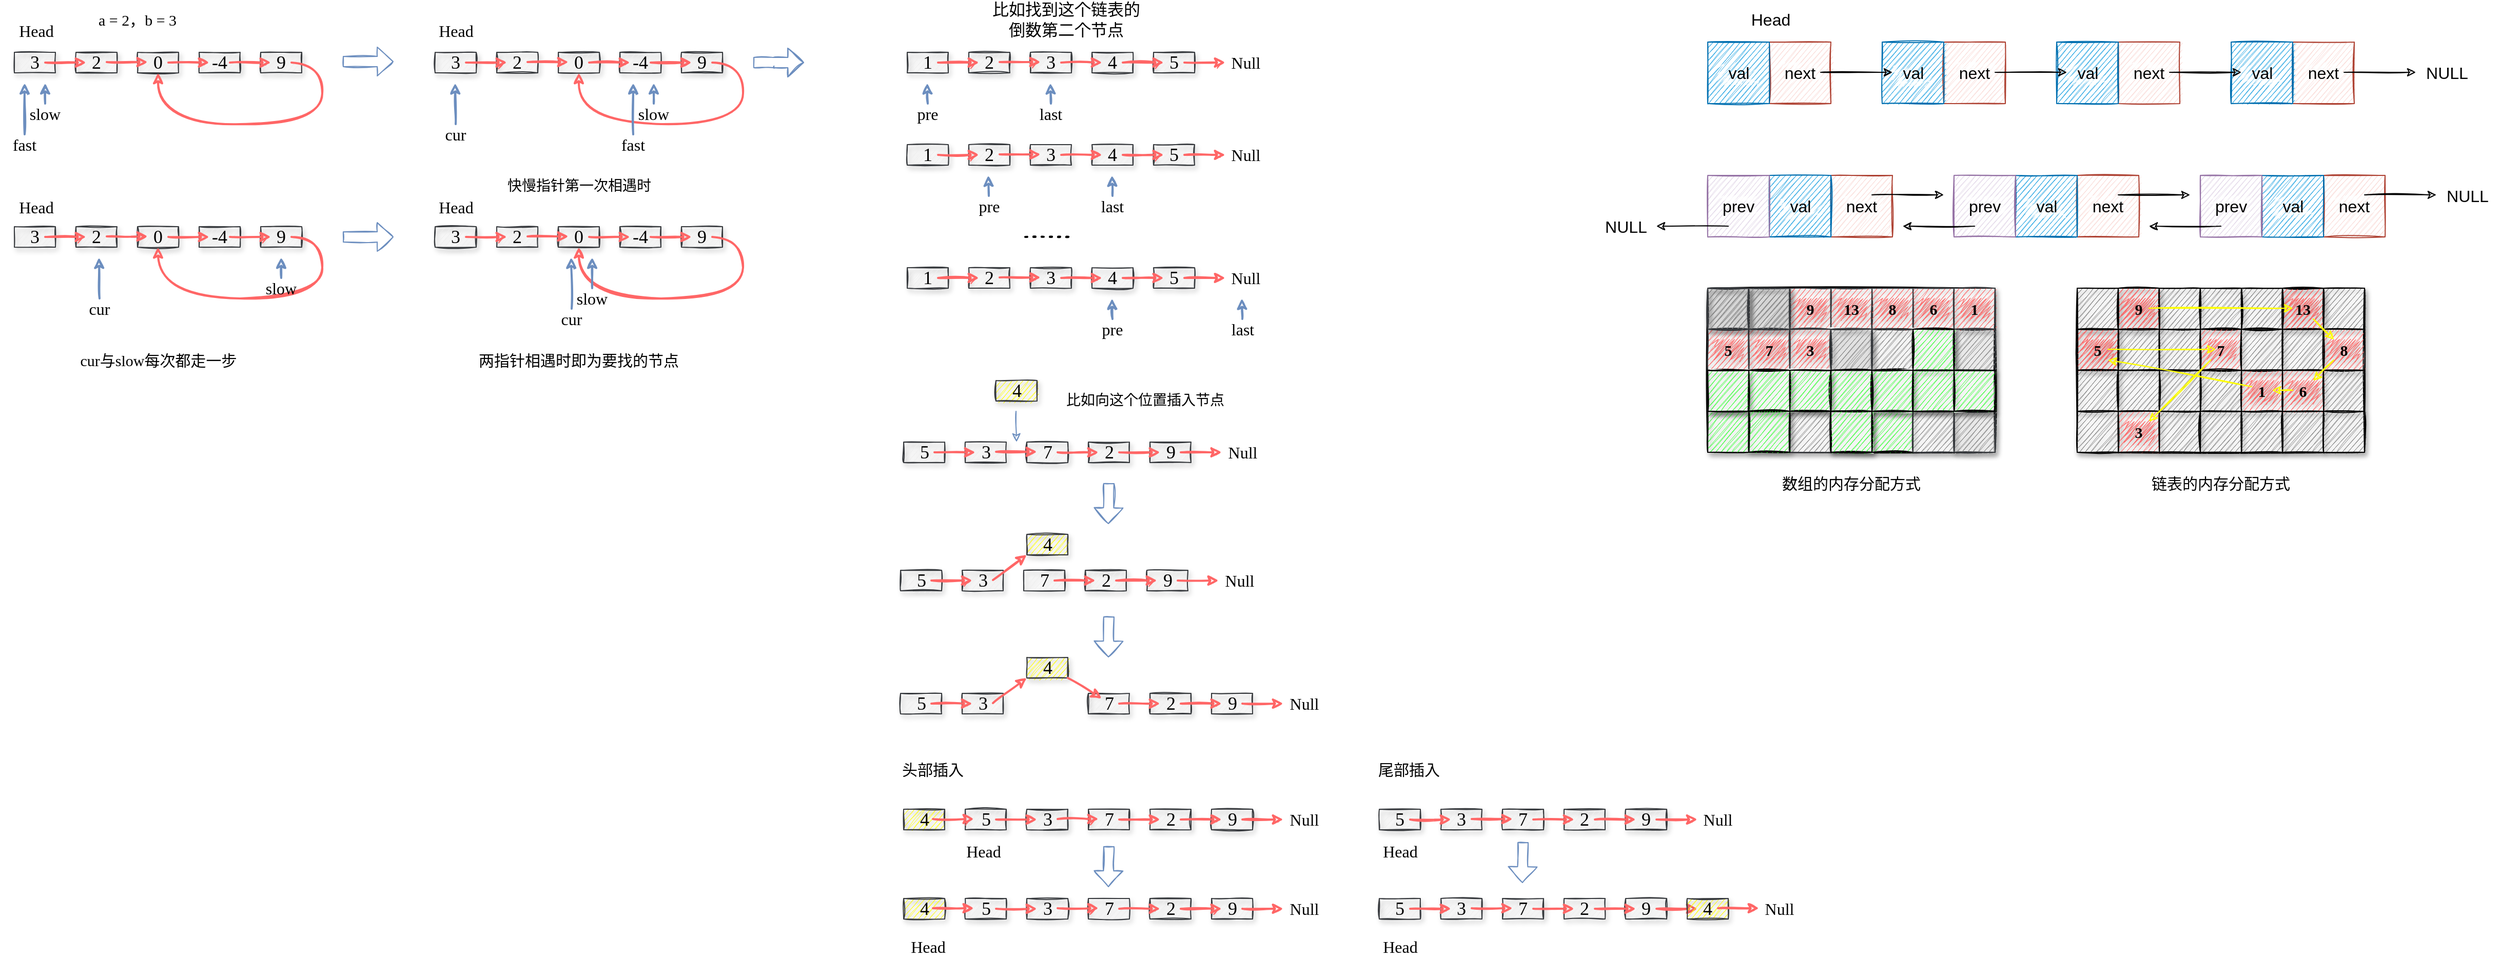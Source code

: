 <mxfile version="14.2.9" type="github">
  <diagram id="prtHgNgQTEPvFCAcTncT" name="Page-1">
    <mxGraphModel dx="2692" dy="548" grid="1" gridSize="10" guides="1" tooltips="1" connect="1" arrows="1" fold="1" page="1" pageScale="1" pageWidth="827" pageHeight="1169" math="0" shadow="0">
      <root>
        <mxCell id="0" />
        <mxCell id="1" parent="0" />
        <mxCell id="RHKaxDPYzU8uJI3e0PNz-3" value="" style="rounded=0;whiteSpace=wrap;html=1;shadow=0;glass=0;sketch=1;strokeColor=#ae4132;fillColor=#fad9d5;" parent="1" vertex="1">
          <mxGeometry x="100" y="80" width="60" height="60" as="geometry" />
        </mxCell>
        <mxCell id="RHKaxDPYzU8uJI3e0PNz-7" value="" style="rounded=0;whiteSpace=wrap;html=1;shadow=0;glass=0;sketch=1;fillColor=#1ba1e2;strokeColor=#006EAF;fontColor=#ffffff;" parent="1" vertex="1">
          <mxGeometry x="40" y="80" width="60" height="60" as="geometry" />
        </mxCell>
        <mxCell id="RHKaxDPYzU8uJI3e0PNz-8" value="val" style="text;html=1;align=center;verticalAlign=middle;resizable=0;points=[];autosize=1;rounded=1;sketch=1;fillStyle=zigzag;fillColor=#ffffff;glass=0;shadow=0;fontStyle=0;fontSize=16;" parent="1" vertex="1">
          <mxGeometry x="50" y="100" width="40" height="20" as="geometry" />
        </mxCell>
        <mxCell id="RHKaxDPYzU8uJI3e0PNz-9" value="next" style="text;html=1;strokeColor=none;align=center;verticalAlign=middle;whiteSpace=wrap;rounded=0;shadow=0;glass=0;sketch=1;fontSize=16;fillColor=#ffffff;fillStyle=zigzag;" parent="1" vertex="1">
          <mxGeometry x="110" y="100" width="40" height="20" as="geometry" />
        </mxCell>
        <mxCell id="RHKaxDPYzU8uJI3e0PNz-10" value="" style="rounded=0;whiteSpace=wrap;html=1;shadow=0;glass=0;sketch=1;strokeColor=#ae4132;fillColor=#fad9d5;" parent="1" vertex="1">
          <mxGeometry x="270" y="80" width="60" height="60" as="geometry" />
        </mxCell>
        <mxCell id="RHKaxDPYzU8uJI3e0PNz-11" value="" style="rounded=0;whiteSpace=wrap;html=1;shadow=0;glass=0;sketch=1;fillColor=#1ba1e2;strokeColor=#006EAF;fontColor=#ffffff;" parent="1" vertex="1">
          <mxGeometry x="210" y="80" width="60" height="60" as="geometry" />
        </mxCell>
        <mxCell id="RHKaxDPYzU8uJI3e0PNz-12" value="val" style="text;html=1;align=center;verticalAlign=middle;resizable=0;points=[];autosize=1;rounded=1;sketch=1;fillStyle=zigzag;fillColor=#ffffff;glass=0;shadow=0;fontStyle=0;fontSize=16;" parent="1" vertex="1">
          <mxGeometry x="220" y="100" width="40" height="20" as="geometry" />
        </mxCell>
        <mxCell id="RHKaxDPYzU8uJI3e0PNz-13" value="next" style="text;html=1;strokeColor=none;align=center;verticalAlign=middle;whiteSpace=wrap;rounded=0;shadow=0;glass=0;sketch=1;fontSize=16;fillColor=#ffffff;fillStyle=zigzag;" parent="1" vertex="1">
          <mxGeometry x="280" y="100" width="40" height="20" as="geometry" />
        </mxCell>
        <mxCell id="RHKaxDPYzU8uJI3e0PNz-14" value="" style="rounded=0;whiteSpace=wrap;html=1;shadow=0;glass=0;sketch=1;strokeColor=#ae4132;fillColor=#fad9d5;" parent="1" vertex="1">
          <mxGeometry x="440" y="80" width="60" height="60" as="geometry" />
        </mxCell>
        <mxCell id="RHKaxDPYzU8uJI3e0PNz-15" value="" style="rounded=0;whiteSpace=wrap;html=1;shadow=0;glass=0;sketch=1;fillColor=#1ba1e2;strokeColor=#006EAF;fontColor=#ffffff;" parent="1" vertex="1">
          <mxGeometry x="380" y="80" width="60" height="60" as="geometry" />
        </mxCell>
        <mxCell id="RHKaxDPYzU8uJI3e0PNz-16" value="val" style="text;html=1;align=center;verticalAlign=middle;resizable=0;points=[];autosize=1;rounded=1;sketch=1;fillStyle=zigzag;fillColor=#ffffff;glass=0;shadow=0;fontStyle=0;fontSize=16;" parent="1" vertex="1">
          <mxGeometry x="390" y="100" width="40" height="20" as="geometry" />
        </mxCell>
        <mxCell id="RHKaxDPYzU8uJI3e0PNz-17" value="next" style="text;html=1;strokeColor=none;align=center;verticalAlign=middle;whiteSpace=wrap;rounded=0;shadow=0;glass=0;sketch=1;fontSize=16;fillColor=#ffffff;fillStyle=zigzag;" parent="1" vertex="1">
          <mxGeometry x="450" y="100" width="40" height="20" as="geometry" />
        </mxCell>
        <mxCell id="RHKaxDPYzU8uJI3e0PNz-18" value="" style="rounded=0;whiteSpace=wrap;html=1;shadow=0;glass=0;sketch=1;strokeColor=#ae4132;fillColor=#fad9d5;" parent="1" vertex="1">
          <mxGeometry x="610" y="80" width="60" height="60" as="geometry" />
        </mxCell>
        <mxCell id="RHKaxDPYzU8uJI3e0PNz-19" value="" style="rounded=0;whiteSpace=wrap;html=1;shadow=0;glass=0;sketch=1;fillColor=#1ba1e2;strokeColor=#006EAF;fontColor=#ffffff;" parent="1" vertex="1">
          <mxGeometry x="550" y="80" width="60" height="60" as="geometry" />
        </mxCell>
        <mxCell id="RHKaxDPYzU8uJI3e0PNz-20" value="val" style="text;html=1;align=center;verticalAlign=middle;resizable=0;points=[];autosize=1;rounded=1;sketch=1;fillStyle=zigzag;fillColor=#ffffff;glass=0;shadow=0;fontStyle=0;fontSize=16;" parent="1" vertex="1">
          <mxGeometry x="560" y="100" width="40" height="20" as="geometry" />
        </mxCell>
        <mxCell id="RHKaxDPYzU8uJI3e0PNz-21" value="next" style="text;html=1;strokeColor=none;align=center;verticalAlign=middle;whiteSpace=wrap;rounded=0;shadow=0;glass=0;sketch=1;fontSize=16;fillColor=#ffffff;fillStyle=zigzag;" parent="1" vertex="1">
          <mxGeometry x="620" y="100" width="40" height="20" as="geometry" />
        </mxCell>
        <mxCell id="RHKaxDPYzU8uJI3e0PNz-22" value="" style="endArrow=classic;html=1;fontSize=16;sketch=1;" parent="1" edge="1">
          <mxGeometry width="50" height="50" relative="1" as="geometry">
            <mxPoint x="150" y="109.5" as="sourcePoint" />
            <mxPoint x="220" y="109.5" as="targetPoint" />
          </mxGeometry>
        </mxCell>
        <mxCell id="RHKaxDPYzU8uJI3e0PNz-23" value="" style="endArrow=classic;html=1;fontSize=16;sketch=1;" parent="1" edge="1">
          <mxGeometry width="50" height="50" relative="1" as="geometry">
            <mxPoint x="320" y="109.5" as="sourcePoint" />
            <mxPoint x="390" y="109.5" as="targetPoint" />
          </mxGeometry>
        </mxCell>
        <mxCell id="RHKaxDPYzU8uJI3e0PNz-24" value="" style="endArrow=classic;html=1;fontSize=16;sketch=1;" parent="1" edge="1">
          <mxGeometry width="50" height="50" relative="1" as="geometry">
            <mxPoint x="490" y="109.5" as="sourcePoint" />
            <mxPoint x="560" y="109.5" as="targetPoint" />
          </mxGeometry>
        </mxCell>
        <mxCell id="RHKaxDPYzU8uJI3e0PNz-25" value="" style="endArrow=classic;html=1;fontSize=16;sketch=1;" parent="1" edge="1">
          <mxGeometry width="50" height="50" relative="1" as="geometry">
            <mxPoint x="660" y="109.5" as="sourcePoint" />
            <mxPoint x="730" y="109.5" as="targetPoint" />
          </mxGeometry>
        </mxCell>
        <mxCell id="RHKaxDPYzU8uJI3e0PNz-26" value="NULL" style="text;html=1;align=center;verticalAlign=middle;resizable=0;points=[];autosize=1;fontSize=16;" parent="1" vertex="1">
          <mxGeometry x="730" y="100" width="60" height="20" as="geometry" />
        </mxCell>
        <mxCell id="RHKaxDPYzU8uJI3e0PNz-27" value="Head" style="text;html=1;align=center;verticalAlign=middle;resizable=0;points=[];autosize=1;fontSize=16;sketch=1;rounded=0;fillColor=#ffffff;" parent="1" vertex="1">
          <mxGeometry x="76" y="48" width="50" height="20" as="geometry" />
        </mxCell>
        <mxCell id="RHKaxDPYzU8uJI3e0PNz-29" value="" style="rounded=0;whiteSpace=wrap;html=1;shadow=0;glass=0;sketch=1;strokeColor=#ae4132;fillColor=#fad9d5;" parent="1" vertex="1">
          <mxGeometry x="160" y="210" width="60" height="60" as="geometry" />
        </mxCell>
        <mxCell id="RHKaxDPYzU8uJI3e0PNz-30" value="" style="rounded=0;whiteSpace=wrap;html=1;shadow=0;glass=0;sketch=1;fillColor=#1ba1e2;strokeColor=#006EAF;fontColor=#ffffff;" parent="1" vertex="1">
          <mxGeometry x="100" y="210" width="60" height="60" as="geometry" />
        </mxCell>
        <mxCell id="RHKaxDPYzU8uJI3e0PNz-31" value="val" style="text;html=1;align=center;verticalAlign=middle;resizable=0;points=[];autosize=1;rounded=1;sketch=1;fillStyle=zigzag;fillColor=#ffffff;glass=0;shadow=0;fontStyle=0;fontSize=16;" parent="1" vertex="1">
          <mxGeometry x="110" y="230" width="40" height="20" as="geometry" />
        </mxCell>
        <mxCell id="RHKaxDPYzU8uJI3e0PNz-32" value="next" style="text;html=1;strokeColor=none;align=center;verticalAlign=middle;whiteSpace=wrap;rounded=0;shadow=0;glass=0;sketch=1;fontSize=16;fillColor=#ffffff;fillStyle=zigzag;" parent="1" vertex="1">
          <mxGeometry x="170" y="230" width="40" height="20" as="geometry" />
        </mxCell>
        <mxCell id="RHKaxDPYzU8uJI3e0PNz-33" value="" style="rounded=0;whiteSpace=wrap;html=1;sketch=1;fillColor=#e1d5e7;strokeColor=#9673a6;" parent="1" vertex="1">
          <mxGeometry x="40" y="210" width="60" height="60" as="geometry" />
        </mxCell>
        <mxCell id="RHKaxDPYzU8uJI3e0PNz-34" value="prev" style="text;html=1;strokeColor=none;align=center;verticalAlign=middle;whiteSpace=wrap;rounded=0;shadow=0;glass=0;sketch=1;fontSize=16;fillColor=#ffffff;fillStyle=zigzag;" parent="1" vertex="1">
          <mxGeometry x="50" y="230" width="40" height="20" as="geometry" />
        </mxCell>
        <mxCell id="RHKaxDPYzU8uJI3e0PNz-35" value="" style="rounded=0;whiteSpace=wrap;html=1;shadow=0;glass=0;sketch=1;strokeColor=#ae4132;fillColor=#fad9d5;" parent="1" vertex="1">
          <mxGeometry x="400" y="210" width="60" height="60" as="geometry" />
        </mxCell>
        <mxCell id="RHKaxDPYzU8uJI3e0PNz-36" value="" style="rounded=0;whiteSpace=wrap;html=1;shadow=0;glass=0;sketch=1;fillColor=#1ba1e2;strokeColor=#006EAF;fontColor=#ffffff;" parent="1" vertex="1">
          <mxGeometry x="340" y="210" width="60" height="60" as="geometry" />
        </mxCell>
        <mxCell id="RHKaxDPYzU8uJI3e0PNz-37" value="val" style="text;html=1;align=center;verticalAlign=middle;resizable=0;points=[];autosize=1;rounded=1;sketch=1;fillStyle=zigzag;fillColor=#ffffff;glass=0;shadow=0;fontStyle=0;fontSize=16;" parent="1" vertex="1">
          <mxGeometry x="350" y="230" width="40" height="20" as="geometry" />
        </mxCell>
        <mxCell id="RHKaxDPYzU8uJI3e0PNz-38" value="next" style="text;html=1;strokeColor=none;align=center;verticalAlign=middle;whiteSpace=wrap;rounded=0;shadow=0;glass=0;sketch=1;fontSize=16;fillColor=#ffffff;fillStyle=zigzag;" parent="1" vertex="1">
          <mxGeometry x="410" y="230" width="40" height="20" as="geometry" />
        </mxCell>
        <mxCell id="RHKaxDPYzU8uJI3e0PNz-39" value="" style="rounded=0;whiteSpace=wrap;html=1;sketch=1;fillColor=#e1d5e7;strokeColor=#9673a6;" parent="1" vertex="1">
          <mxGeometry x="280" y="210" width="60" height="60" as="geometry" />
        </mxCell>
        <mxCell id="RHKaxDPYzU8uJI3e0PNz-40" value="prev" style="text;html=1;strokeColor=none;align=center;verticalAlign=middle;whiteSpace=wrap;rounded=0;shadow=0;glass=0;sketch=1;fontSize=16;fillColor=#ffffff;fillStyle=zigzag;" parent="1" vertex="1">
          <mxGeometry x="290" y="230" width="40" height="20" as="geometry" />
        </mxCell>
        <mxCell id="RHKaxDPYzU8uJI3e0PNz-41" value="" style="rounded=0;whiteSpace=wrap;html=1;shadow=0;glass=0;sketch=1;strokeColor=#ae4132;fillColor=#fad9d5;" parent="1" vertex="1">
          <mxGeometry x="640" y="210" width="60" height="60" as="geometry" />
        </mxCell>
        <mxCell id="RHKaxDPYzU8uJI3e0PNz-42" value="" style="rounded=0;whiteSpace=wrap;html=1;shadow=0;glass=0;sketch=1;fillColor=#1ba1e2;strokeColor=#006EAF;fontColor=#ffffff;" parent="1" vertex="1">
          <mxGeometry x="580" y="210" width="60" height="60" as="geometry" />
        </mxCell>
        <mxCell id="RHKaxDPYzU8uJI3e0PNz-43" value="val" style="text;html=1;align=center;verticalAlign=middle;resizable=0;points=[];autosize=1;rounded=1;sketch=1;fillStyle=zigzag;fillColor=#ffffff;glass=0;shadow=0;fontStyle=0;fontSize=16;" parent="1" vertex="1">
          <mxGeometry x="590" y="230" width="40" height="20" as="geometry" />
        </mxCell>
        <mxCell id="RHKaxDPYzU8uJI3e0PNz-44" value="next" style="text;html=1;strokeColor=none;align=center;verticalAlign=middle;whiteSpace=wrap;rounded=0;shadow=0;glass=0;sketch=1;fontSize=16;fillColor=#ffffff;fillStyle=zigzag;" parent="1" vertex="1">
          <mxGeometry x="650" y="230" width="40" height="20" as="geometry" />
        </mxCell>
        <mxCell id="RHKaxDPYzU8uJI3e0PNz-45" value="" style="rounded=0;whiteSpace=wrap;html=1;sketch=1;fillColor=#e1d5e7;strokeColor=#9673a6;" parent="1" vertex="1">
          <mxGeometry x="520" y="210" width="60" height="60" as="geometry" />
        </mxCell>
        <mxCell id="RHKaxDPYzU8uJI3e0PNz-46" value="prev" style="text;html=1;strokeColor=none;align=center;verticalAlign=middle;whiteSpace=wrap;rounded=0;shadow=0;glass=0;sketch=1;fontSize=16;fillColor=#ffffff;fillStyle=zigzag;" parent="1" vertex="1">
          <mxGeometry x="530" y="230" width="40" height="20" as="geometry" />
        </mxCell>
        <mxCell id="RHKaxDPYzU8uJI3e0PNz-47" value="NULL" style="text;html=1;align=center;verticalAlign=middle;resizable=0;points=[];autosize=1;fontSize=16;" parent="1" vertex="1">
          <mxGeometry x="-70" y="250" width="60" height="20" as="geometry" />
        </mxCell>
        <mxCell id="RHKaxDPYzU8uJI3e0PNz-48" value="NULL" style="text;html=1;align=center;verticalAlign=middle;resizable=0;points=[];autosize=1;fontSize=16;" parent="1" vertex="1">
          <mxGeometry x="750" y="220" width="60" height="20" as="geometry" />
        </mxCell>
        <mxCell id="RHKaxDPYzU8uJI3e0PNz-49" value="" style="endArrow=classic;html=1;fontSize=16;sketch=1;" parent="1" edge="1">
          <mxGeometry width="50" height="50" relative="1" as="geometry">
            <mxPoint x="200" y="229" as="sourcePoint" />
            <mxPoint x="270" y="229" as="targetPoint" />
          </mxGeometry>
        </mxCell>
        <mxCell id="RHKaxDPYzU8uJI3e0PNz-50" value="" style="endArrow=classic;html=1;fontSize=16;sketch=1;" parent="1" edge="1">
          <mxGeometry width="50" height="50" relative="1" as="geometry">
            <mxPoint x="440" y="229" as="sourcePoint" />
            <mxPoint x="510" y="229" as="targetPoint" />
          </mxGeometry>
        </mxCell>
        <mxCell id="RHKaxDPYzU8uJI3e0PNz-52" value="" style="endArrow=classic;html=1;strokeWidth=1;sketch=1;endSize=6;" parent="1" edge="1">
          <mxGeometry width="50" height="50" relative="1" as="geometry">
            <mxPoint x="300" y="259.5" as="sourcePoint" />
            <mxPoint x="230" y="259.5" as="targetPoint" />
          </mxGeometry>
        </mxCell>
        <mxCell id="RHKaxDPYzU8uJI3e0PNz-53" value="" style="endArrow=classic;html=1;strokeWidth=1;sketch=1;endSize=6;" parent="1" edge="1">
          <mxGeometry width="50" height="50" relative="1" as="geometry">
            <mxPoint x="540" y="259.5" as="sourcePoint" />
            <mxPoint x="470" y="259.5" as="targetPoint" />
          </mxGeometry>
        </mxCell>
        <mxCell id="RHKaxDPYzU8uJI3e0PNz-54" value="" style="endArrow=classic;html=1;strokeWidth=1;sketch=1;endSize=6;" parent="1" edge="1">
          <mxGeometry width="50" height="50" relative="1" as="geometry">
            <mxPoint x="60" y="259.5" as="sourcePoint" />
            <mxPoint x="-10" y="259.5" as="targetPoint" />
          </mxGeometry>
        </mxCell>
        <mxCell id="RHKaxDPYzU8uJI3e0PNz-55" value="" style="endArrow=classic;html=1;fontSize=16;sketch=1;" parent="1" edge="1">
          <mxGeometry width="50" height="50" relative="1" as="geometry">
            <mxPoint x="680" y="229" as="sourcePoint" />
            <mxPoint x="750" y="229" as="targetPoint" />
          </mxGeometry>
        </mxCell>
        <mxCell id="y2U_qZqLJzMOXt5sNzjm-2" value="" style="rounded=0;whiteSpace=wrap;html=1;sketch=1;shadow=1;" parent="1" vertex="1">
          <mxGeometry x="40" y="320" width="280" height="160" as="geometry" />
        </mxCell>
        <mxCell id="y2U_qZqLJzMOXt5sNzjm-3" value="" style="rounded=0;whiteSpace=wrap;html=1;sketch=1;shadow=1;fillColor=#eeeeee;strokeColor=#36393d;" parent="1" vertex="1">
          <mxGeometry x="40" y="320" width="40" height="40" as="geometry" />
        </mxCell>
        <mxCell id="y2U_qZqLJzMOXt5sNzjm-4" value="" style="rounded=0;whiteSpace=wrap;html=1;sketch=1;shadow=1;fillColor=#eeeeee;strokeColor=#36393d;" parent="1" vertex="1">
          <mxGeometry x="80" y="320" width="40" height="40" as="geometry" />
        </mxCell>
        <mxCell id="y2U_qZqLJzMOXt5sNzjm-6" value="" style="rounded=0;whiteSpace=wrap;html=1;sketch=1;shadow=1;strokeColor=#36393d;fillColor=#FF6666;" parent="1" vertex="1">
          <mxGeometry x="120" y="320" width="40" height="40" as="geometry" />
        </mxCell>
        <mxCell id="y2U_qZqLJzMOXt5sNzjm-7" value="" style="rounded=0;whiteSpace=wrap;html=1;sketch=1;shadow=1;strokeColor=#36393d;fillColor=#FF6666;" parent="1" vertex="1">
          <mxGeometry x="160" y="320" width="40" height="40" as="geometry" />
        </mxCell>
        <mxCell id="y2U_qZqLJzMOXt5sNzjm-8" value="" style="rounded=0;whiteSpace=wrap;html=1;sketch=1;shadow=1;strokeColor=#36393d;fillColor=#FF6666;" parent="1" vertex="1">
          <mxGeometry x="200" y="320" width="40" height="40" as="geometry" />
        </mxCell>
        <mxCell id="y2U_qZqLJzMOXt5sNzjm-9" value="" style="rounded=0;whiteSpace=wrap;html=1;sketch=1;shadow=1;strokeColor=#36393d;fillColor=#FF6666;" parent="1" vertex="1">
          <mxGeometry x="240" y="320" width="40" height="40" as="geometry" />
        </mxCell>
        <mxCell id="y2U_qZqLJzMOXt5sNzjm-10" value="" style="rounded=0;whiteSpace=wrap;html=1;sketch=1;shadow=1;strokeColor=#36393d;fillColor=#FF6666;" parent="1" vertex="1">
          <mxGeometry x="280" y="320" width="40" height="40" as="geometry" />
        </mxCell>
        <mxCell id="y2U_qZqLJzMOXt5sNzjm-11" value="" style="rounded=0;whiteSpace=wrap;html=1;sketch=1;shadow=1;strokeColor=#36393d;fillColor=#FF6666;" parent="1" vertex="1">
          <mxGeometry x="40" y="360" width="40" height="40" as="geometry" />
        </mxCell>
        <mxCell id="y2U_qZqLJzMOXt5sNzjm-12" value="" style="rounded=0;whiteSpace=wrap;html=1;sketch=1;shadow=1;strokeColor=#36393d;fillColor=#FF6666;" parent="1" vertex="1">
          <mxGeometry x="80" y="360" width="40" height="40" as="geometry" />
        </mxCell>
        <mxCell id="y2U_qZqLJzMOXt5sNzjm-13" value="" style="rounded=0;whiteSpace=wrap;html=1;sketch=1;shadow=1;strokeColor=#36393d;fillColor=#FF6666;" parent="1" vertex="1">
          <mxGeometry x="120" y="360" width="40" height="40" as="geometry" />
        </mxCell>
        <mxCell id="y2U_qZqLJzMOXt5sNzjm-14" value="" style="rounded=0;whiteSpace=wrap;html=1;sketch=1;shadow=1;" parent="1" vertex="1">
          <mxGeometry x="160" y="360" width="40" height="40" as="geometry" />
        </mxCell>
        <mxCell id="y2U_qZqLJzMOXt5sNzjm-15" value="" style="rounded=0;whiteSpace=wrap;html=1;sketch=1;shadow=1;" parent="1" vertex="1">
          <mxGeometry x="200" y="360" width="40" height="40" as="geometry" />
        </mxCell>
        <mxCell id="y2U_qZqLJzMOXt5sNzjm-16" value="" style="rounded=0;whiteSpace=wrap;html=1;sketch=1;shadow=1;" parent="1" vertex="1">
          <mxGeometry x="240" y="360" width="40" height="40" as="geometry" />
        </mxCell>
        <mxCell id="y2U_qZqLJzMOXt5sNzjm-17" value="" style="rounded=0;whiteSpace=wrap;html=1;sketch=1;shadow=1;fillColor=#eeeeee;strokeColor=#36393d;" parent="1" vertex="1">
          <mxGeometry x="280" y="360" width="40" height="40" as="geometry" />
        </mxCell>
        <mxCell id="y2U_qZqLJzMOXt5sNzjm-18" value="" style="rounded=0;whiteSpace=wrap;html=1;sketch=1;shadow=1;" parent="1" vertex="1">
          <mxGeometry x="40" y="400" width="40" height="40" as="geometry" />
        </mxCell>
        <mxCell id="y2U_qZqLJzMOXt5sNzjm-19" value="" style="rounded=0;whiteSpace=wrap;html=1;sketch=1;shadow=1;" parent="1" vertex="1">
          <mxGeometry x="80" y="400" width="40" height="40" as="geometry" />
        </mxCell>
        <mxCell id="y2U_qZqLJzMOXt5sNzjm-20" value="" style="rounded=0;whiteSpace=wrap;html=1;sketch=1;shadow=1;" parent="1" vertex="1">
          <mxGeometry x="120" y="400" width="40" height="40" as="geometry" />
        </mxCell>
        <mxCell id="y2U_qZqLJzMOXt5sNzjm-21" value="" style="rounded=0;whiteSpace=wrap;html=1;sketch=1;shadow=1;" parent="1" vertex="1">
          <mxGeometry x="160" y="400" width="40" height="40" as="geometry" />
        </mxCell>
        <mxCell id="y2U_qZqLJzMOXt5sNzjm-22" value="" style="rounded=0;whiteSpace=wrap;html=1;sketch=1;shadow=1;" parent="1" vertex="1">
          <mxGeometry x="200" y="400" width="40" height="40" as="geometry" />
        </mxCell>
        <mxCell id="y2U_qZqLJzMOXt5sNzjm-23" value="" style="rounded=0;whiteSpace=wrap;html=1;sketch=1;shadow=1;" parent="1" vertex="1">
          <mxGeometry x="240" y="400" width="40" height="40" as="geometry" />
        </mxCell>
        <mxCell id="y2U_qZqLJzMOXt5sNzjm-24" value="" style="rounded=0;whiteSpace=wrap;html=1;sketch=1;shadow=1;" parent="1" vertex="1">
          <mxGeometry x="280" y="400" width="40" height="40" as="geometry" />
        </mxCell>
        <mxCell id="y2U_qZqLJzMOXt5sNzjm-25" value="" style="rounded=0;whiteSpace=wrap;html=1;sketch=1;shadow=1;fillColor=#33FF33;" parent="1" vertex="1">
          <mxGeometry x="40" y="440" width="40" height="40" as="geometry" />
        </mxCell>
        <mxCell id="y2U_qZqLJzMOXt5sNzjm-26" value="" style="rounded=0;whiteSpace=wrap;html=1;sketch=1;shadow=1;" parent="1" vertex="1">
          <mxGeometry x="80" y="440" width="40" height="40" as="geometry" />
        </mxCell>
        <mxCell id="y2U_qZqLJzMOXt5sNzjm-27" value="" style="rounded=0;whiteSpace=wrap;html=1;sketch=1;shadow=1;strokeColor=#36393d;fillColor=#808080;" parent="1" vertex="1">
          <mxGeometry x="120" y="440" width="40" height="40" as="geometry" />
        </mxCell>
        <mxCell id="y2U_qZqLJzMOXt5sNzjm-28" value="" style="rounded=0;whiteSpace=wrap;html=1;sketch=1;shadow=1;" parent="1" vertex="1">
          <mxGeometry x="160" y="440" width="40" height="40" as="geometry" />
        </mxCell>
        <mxCell id="y2U_qZqLJzMOXt5sNzjm-29" value="" style="rounded=0;whiteSpace=wrap;html=1;sketch=1;shadow=1;fillColor=#33FF33;" parent="1" vertex="1">
          <mxGeometry x="200" y="440" width="40" height="40" as="geometry" />
        </mxCell>
        <mxCell id="y2U_qZqLJzMOXt5sNzjm-30" value="" style="rounded=0;whiteSpace=wrap;html=1;sketch=1;shadow=1;strokeColor=#36393d;fillColor=#808080;" parent="1" vertex="1">
          <mxGeometry x="240" y="440" width="40" height="40" as="geometry" />
        </mxCell>
        <mxCell id="y2U_qZqLJzMOXt5sNzjm-31" value="" style="rounded=0;whiteSpace=wrap;html=1;sketch=1;shadow=1;fillColor=#eeeeee;strokeColor=#36393d;" parent="1" vertex="1">
          <mxGeometry x="280" y="440" width="40" height="40" as="geometry" />
        </mxCell>
        <mxCell id="y2U_qZqLJzMOXt5sNzjm-32" value="" style="rounded=0;whiteSpace=wrap;html=1;sketch=1;shadow=1;" parent="1" vertex="1">
          <mxGeometry x="400" y="320" width="280" height="160" as="geometry" />
        </mxCell>
        <mxCell id="y2U_qZqLJzMOXt5sNzjm-33" value="" style="rounded=0;whiteSpace=wrap;html=1;sketch=1;shadow=1;fillColor=#808080;" parent="1" vertex="1">
          <mxGeometry x="400" y="320" width="40" height="40" as="geometry" />
        </mxCell>
        <mxCell id="y2U_qZqLJzMOXt5sNzjm-34" value="" style="rounded=0;whiteSpace=wrap;html=1;sketch=1;shadow=1;fillColor=#FF6666;" parent="1" vertex="1">
          <mxGeometry x="440" y="320" width="40" height="40" as="geometry" />
        </mxCell>
        <mxCell id="y2U_qZqLJzMOXt5sNzjm-35" value="" style="rounded=0;whiteSpace=wrap;html=1;sketch=1;shadow=1;fillColor=#808080;" parent="1" vertex="1">
          <mxGeometry x="480" y="320" width="40" height="40" as="geometry" />
        </mxCell>
        <mxCell id="y2U_qZqLJzMOXt5sNzjm-36" value="" style="rounded=0;whiteSpace=wrap;html=1;sketch=1;shadow=1;fillColor=#808080;" parent="1" vertex="1">
          <mxGeometry x="520" y="320" width="40" height="40" as="geometry" />
        </mxCell>
        <mxCell id="y2U_qZqLJzMOXt5sNzjm-37" value="" style="rounded=0;whiteSpace=wrap;html=1;sketch=1;shadow=1;fillColor=#808080;" parent="1" vertex="1">
          <mxGeometry x="560" y="320" width="40" height="40" as="geometry" />
        </mxCell>
        <mxCell id="y2U_qZqLJzMOXt5sNzjm-38" value="" style="rounded=0;whiteSpace=wrap;html=1;sketch=1;shadow=1;fillColor=#FF6666;" parent="1" vertex="1">
          <mxGeometry x="600" y="320" width="40" height="40" as="geometry" />
        </mxCell>
        <mxCell id="y2U_qZqLJzMOXt5sNzjm-39" value="" style="rounded=0;whiteSpace=wrap;html=1;sketch=1;shadow=1;fillColor=#808080;" parent="1" vertex="1">
          <mxGeometry x="640" y="320" width="40" height="40" as="geometry" />
        </mxCell>
        <mxCell id="y2U_qZqLJzMOXt5sNzjm-40" value="" style="rounded=0;whiteSpace=wrap;html=1;sketch=1;shadow=1;fillColor=#FF6666;" parent="1" vertex="1">
          <mxGeometry x="400" y="360" width="40" height="40" as="geometry" />
        </mxCell>
        <mxCell id="y2U_qZqLJzMOXt5sNzjm-41" value="" style="rounded=0;whiteSpace=wrap;html=1;sketch=1;shadow=1;fillColor=#808080;" parent="1" vertex="1">
          <mxGeometry x="440" y="360" width="40" height="40" as="geometry" />
        </mxCell>
        <mxCell id="y2U_qZqLJzMOXt5sNzjm-42" value="" style="rounded=0;whiteSpace=wrap;html=1;sketch=1;shadow=1;fillColor=#808080;" parent="1" vertex="1">
          <mxGeometry x="480" y="360" width="40" height="40" as="geometry" />
        </mxCell>
        <mxCell id="y2U_qZqLJzMOXt5sNzjm-43" value="" style="rounded=0;whiteSpace=wrap;html=1;sketch=1;shadow=1;fillColor=#FF6666;" parent="1" vertex="1">
          <mxGeometry x="520" y="360" width="40" height="40" as="geometry" />
        </mxCell>
        <mxCell id="y2U_qZqLJzMOXt5sNzjm-44" value="" style="rounded=0;whiteSpace=wrap;html=1;sketch=1;shadow=1;fillColor=#808080;" parent="1" vertex="1">
          <mxGeometry x="560" y="360" width="40" height="40" as="geometry" />
        </mxCell>
        <mxCell id="y2U_qZqLJzMOXt5sNzjm-45" value="" style="rounded=0;whiteSpace=wrap;html=1;sketch=1;shadow=1;fillColor=#808080;" parent="1" vertex="1">
          <mxGeometry x="600" y="360" width="40" height="40" as="geometry" />
        </mxCell>
        <mxCell id="y2U_qZqLJzMOXt5sNzjm-46" value="" style="rounded=0;whiteSpace=wrap;html=1;sketch=1;shadow=1;fillColor=#FF6666;" parent="1" vertex="1">
          <mxGeometry x="640" y="360" width="40" height="40" as="geometry" />
        </mxCell>
        <mxCell id="y2U_qZqLJzMOXt5sNzjm-47" value="" style="rounded=0;whiteSpace=wrap;html=1;sketch=1;shadow=1;fillColor=#808080;" parent="1" vertex="1">
          <mxGeometry x="400" y="400" width="40" height="40" as="geometry" />
        </mxCell>
        <mxCell id="y2U_qZqLJzMOXt5sNzjm-48" value="" style="rounded=0;whiteSpace=wrap;html=1;sketch=1;shadow=1;fillColor=#808080;" parent="1" vertex="1">
          <mxGeometry x="440" y="400" width="40" height="40" as="geometry" />
        </mxCell>
        <mxCell id="y2U_qZqLJzMOXt5sNzjm-49" value="" style="rounded=0;whiteSpace=wrap;html=1;sketch=1;shadow=1;fillColor=#808080;" parent="1" vertex="1">
          <mxGeometry x="480" y="400" width="40" height="40" as="geometry" />
        </mxCell>
        <mxCell id="y2U_qZqLJzMOXt5sNzjm-50" value="" style="rounded=0;whiteSpace=wrap;html=1;sketch=1;shadow=1;fillColor=#808080;" parent="1" vertex="1">
          <mxGeometry x="520" y="400" width="40" height="40" as="geometry" />
        </mxCell>
        <mxCell id="y2U_qZqLJzMOXt5sNzjm-51" value="" style="rounded=0;whiteSpace=wrap;html=1;sketch=1;shadow=1;fillColor=#FF6666;" parent="1" vertex="1">
          <mxGeometry x="560" y="400" width="40" height="40" as="geometry" />
        </mxCell>
        <mxCell id="y2U_qZqLJzMOXt5sNzjm-52" value="" style="rounded=0;whiteSpace=wrap;html=1;sketch=1;shadow=1;fillColor=#FF6666;" parent="1" vertex="1">
          <mxGeometry x="600" y="400" width="40" height="40" as="geometry" />
        </mxCell>
        <mxCell id="y2U_qZqLJzMOXt5sNzjm-53" value="" style="rounded=0;whiteSpace=wrap;html=1;sketch=1;shadow=1;fillColor=#808080;" parent="1" vertex="1">
          <mxGeometry x="640" y="400" width="40" height="40" as="geometry" />
        </mxCell>
        <mxCell id="y2U_qZqLJzMOXt5sNzjm-54" value="" style="rounded=0;whiteSpace=wrap;html=1;sketch=1;shadow=1;fillColor=#808080;" parent="1" vertex="1">
          <mxGeometry x="400" y="440" width="40" height="40" as="geometry" />
        </mxCell>
        <mxCell id="y2U_qZqLJzMOXt5sNzjm-55" value="" style="rounded=0;whiteSpace=wrap;html=1;sketch=1;shadow=1;fillColor=#FF6666;" parent="1" vertex="1">
          <mxGeometry x="440" y="440" width="40" height="40" as="geometry" />
        </mxCell>
        <mxCell id="y2U_qZqLJzMOXt5sNzjm-56" value="" style="rounded=0;whiteSpace=wrap;html=1;sketch=1;shadow=1;fillColor=#808080;" parent="1" vertex="1">
          <mxGeometry x="480" y="440" width="40" height="40" as="geometry" />
        </mxCell>
        <mxCell id="y2U_qZqLJzMOXt5sNzjm-57" value="" style="rounded=0;whiteSpace=wrap;html=1;sketch=1;shadow=1;fillColor=#808080;" parent="1" vertex="1">
          <mxGeometry x="520" y="440" width="40" height="40" as="geometry" />
        </mxCell>
        <mxCell id="y2U_qZqLJzMOXt5sNzjm-58" value="" style="rounded=0;whiteSpace=wrap;html=1;sketch=1;shadow=1;fillColor=#808080;" parent="1" vertex="1">
          <mxGeometry x="560" y="440" width="40" height="40" as="geometry" />
        </mxCell>
        <mxCell id="y2U_qZqLJzMOXt5sNzjm-59" value="" style="rounded=0;whiteSpace=wrap;html=1;sketch=1;shadow=1;fillColor=#808080;" parent="1" vertex="1">
          <mxGeometry x="600" y="440" width="40" height="40" as="geometry" />
        </mxCell>
        <mxCell id="y2U_qZqLJzMOXt5sNzjm-60" value="" style="rounded=0;whiteSpace=wrap;html=1;sketch=1;shadow=1;fillColor=#808080;" parent="1" vertex="1">
          <mxGeometry x="640" y="440" width="40" height="40" as="geometry" />
        </mxCell>
        <mxCell id="y2U_qZqLJzMOXt5sNzjm-62" value="9" style="text;html=1;strokeColor=none;align=center;verticalAlign=middle;whiteSpace=wrap;rounded=0;shadow=1;sketch=1;fillStyle=zigzag;fontSize=15;fontStyle=1;fontFamily=Comic Sans MS;fillColor=#FF6666;" parent="1" vertex="1">
          <mxGeometry x="125" y="330" width="30" height="20" as="geometry" />
        </mxCell>
        <mxCell id="y2U_qZqLJzMOXt5sNzjm-63" value="13" style="text;html=1;strokeColor=none;align=center;verticalAlign=middle;whiteSpace=wrap;rounded=0;shadow=1;sketch=1;fillStyle=zigzag;fontSize=15;fontStyle=1;fontFamily=Comic Sans MS;fillColor=#FF6666;" parent="1" vertex="1">
          <mxGeometry x="165" y="330" width="30" height="20" as="geometry" />
        </mxCell>
        <mxCell id="y2U_qZqLJzMOXt5sNzjm-68" value="8" style="text;html=1;strokeColor=none;align=center;verticalAlign=middle;whiteSpace=wrap;rounded=0;shadow=1;sketch=1;fillStyle=zigzag;fontSize=15;fontStyle=1;fontFamily=Comic Sans MS;fillColor=#FF6666;" parent="1" vertex="1">
          <mxGeometry x="205" y="330" width="30" height="20" as="geometry" />
        </mxCell>
        <mxCell id="y2U_qZqLJzMOXt5sNzjm-69" value="6" style="text;html=1;strokeColor=none;align=center;verticalAlign=middle;whiteSpace=wrap;rounded=0;shadow=1;sketch=1;fillStyle=zigzag;fontSize=15;fontStyle=1;fontFamily=Comic Sans MS;fillColor=#FF6666;" parent="1" vertex="1">
          <mxGeometry x="245" y="330" width="30" height="20" as="geometry" />
        </mxCell>
        <mxCell id="y2U_qZqLJzMOXt5sNzjm-71" value="1" style="text;html=1;strokeColor=none;align=center;verticalAlign=middle;whiteSpace=wrap;rounded=0;shadow=1;sketch=1;fillStyle=zigzag;fontSize=15;fontStyle=1;fontFamily=Comic Sans MS;fillColor=#FF6666;" parent="1" vertex="1">
          <mxGeometry x="285" y="330" width="30" height="20" as="geometry" />
        </mxCell>
        <mxCell id="y2U_qZqLJzMOXt5sNzjm-72" value="5" style="text;html=1;strokeColor=none;align=center;verticalAlign=middle;whiteSpace=wrap;rounded=0;shadow=1;sketch=1;fillStyle=zigzag;fontSize=15;fontStyle=1;fontFamily=Comic Sans MS;fillColor=#FF6666;" parent="1" vertex="1">
          <mxGeometry x="45" y="370" width="30" height="20" as="geometry" />
        </mxCell>
        <mxCell id="y2U_qZqLJzMOXt5sNzjm-73" value="7" style="text;html=1;strokeColor=none;align=center;verticalAlign=middle;whiteSpace=wrap;rounded=0;shadow=1;sketch=1;fillStyle=zigzag;fontSize=15;fontStyle=1;fontFamily=Comic Sans MS;fillColor=#FF6666;" parent="1" vertex="1">
          <mxGeometry x="85" y="370" width="30" height="20" as="geometry" />
        </mxCell>
        <mxCell id="y2U_qZqLJzMOXt5sNzjm-74" value="3" style="text;html=1;strokeColor=none;align=center;verticalAlign=middle;whiteSpace=wrap;rounded=0;shadow=1;sketch=1;fillStyle=zigzag;fontSize=15;fontStyle=1;fontFamily=Comic Sans MS;fillColor=#FF6666;" parent="1" vertex="1">
          <mxGeometry x="125" y="370" width="30" height="20" as="geometry" />
        </mxCell>
        <mxCell id="y2U_qZqLJzMOXt5sNzjm-75" value="" style="rounded=0;whiteSpace=wrap;html=1;sketch=1;shadow=1;fillColor=#eeeeee;strokeColor=#36393d;" parent="1" vertex="1">
          <mxGeometry x="160" y="360" width="40" height="40" as="geometry" />
        </mxCell>
        <mxCell id="y2U_qZqLJzMOXt5sNzjm-76" value="" style="rounded=0;whiteSpace=wrap;html=1;sketch=1;shadow=1;strokeColor=#36393d;fillColor=#808080;" parent="1" vertex="1">
          <mxGeometry x="200" y="360" width="40" height="40" as="geometry" />
        </mxCell>
        <mxCell id="y2U_qZqLJzMOXt5sNzjm-77" value="" style="rounded=0;whiteSpace=wrap;html=1;sketch=1;shadow=1;fillColor=#eeeeee;strokeColor=#36393d;" parent="1" vertex="1">
          <mxGeometry x="40" y="320" width="40" height="40" as="geometry" />
        </mxCell>
        <mxCell id="y2U_qZqLJzMOXt5sNzjm-78" value="" style="rounded=0;whiteSpace=wrap;html=1;sketch=1;shadow=1;fillColor=#eeeeee;strokeColor=#36393d;" parent="1" vertex="1">
          <mxGeometry x="80" y="320" width="40" height="40" as="geometry" />
        </mxCell>
        <mxCell id="y2U_qZqLJzMOXt5sNzjm-79" value="" style="rounded=0;whiteSpace=wrap;html=1;sketch=1;shadow=1;fillColor=#eeeeee;strokeColor=#36393d;" parent="1" vertex="1">
          <mxGeometry x="160" y="360" width="40" height="40" as="geometry" />
        </mxCell>
        <mxCell id="y2U_qZqLJzMOXt5sNzjm-80" value="" style="rounded=0;whiteSpace=wrap;html=1;sketch=1;shadow=1;strokeColor=#36393d;fillColor=#999999;" parent="1" vertex="1">
          <mxGeometry x="40" y="320" width="40" height="40" as="geometry" />
        </mxCell>
        <mxCell id="y2U_qZqLJzMOXt5sNzjm-81" value="" style="rounded=0;whiteSpace=wrap;html=1;sketch=1;shadow=1;strokeColor=#36393d;fillColor=#999999;" parent="1" vertex="1">
          <mxGeometry x="80" y="320" width="40" height="40" as="geometry" />
        </mxCell>
        <mxCell id="y2U_qZqLJzMOXt5sNzjm-82" value="" style="rounded=0;whiteSpace=wrap;html=1;sketch=1;shadow=1;strokeColor=#36393d;fillColor=#808080;" parent="1" vertex="1">
          <mxGeometry x="160" y="360" width="40" height="40" as="geometry" />
        </mxCell>
        <mxCell id="y2U_qZqLJzMOXt5sNzjm-83" value="" style="rounded=0;whiteSpace=wrap;html=1;sketch=1;shadow=1;strokeColor=#36393d;fillColor=#808080;" parent="1" vertex="1">
          <mxGeometry x="280" y="360" width="40" height="40" as="geometry" />
        </mxCell>
        <mxCell id="y2U_qZqLJzMOXt5sNzjm-84" value="" style="rounded=0;whiteSpace=wrap;html=1;sketch=1;shadow=1;strokeColor=#36393d;fillColor=#808080;" parent="1" vertex="1">
          <mxGeometry x="280" y="440" width="40" height="40" as="geometry" />
        </mxCell>
        <mxCell id="y2U_qZqLJzMOXt5sNzjm-85" value="" style="rounded=0;whiteSpace=wrap;html=1;sketch=1;shadow=1;strokeColor=#36393d;fillColor=#808080;" parent="1" vertex="1">
          <mxGeometry x="40" y="320" width="40" height="40" as="geometry" />
        </mxCell>
        <mxCell id="y2U_qZqLJzMOXt5sNzjm-86" value="" style="rounded=0;whiteSpace=wrap;html=1;sketch=1;shadow=1;strokeColor=#36393d;fillColor=#808080;" parent="1" vertex="1">
          <mxGeometry x="80" y="320" width="40" height="40" as="geometry" />
        </mxCell>
        <mxCell id="y2U_qZqLJzMOXt5sNzjm-87" value="" style="rounded=0;whiteSpace=wrap;html=1;sketch=1;shadow=1;" parent="1" vertex="1">
          <mxGeometry x="240" y="360" width="40" height="40" as="geometry" />
        </mxCell>
        <mxCell id="y2U_qZqLJzMOXt5sNzjm-88" value="" style="rounded=0;whiteSpace=wrap;html=1;sketch=1;shadow=1;" parent="1" vertex="1">
          <mxGeometry x="240" y="400" width="40" height="40" as="geometry" />
        </mxCell>
        <mxCell id="y2U_qZqLJzMOXt5sNzjm-89" value="" style="rounded=0;whiteSpace=wrap;html=1;sketch=1;shadow=1;" parent="1" vertex="1">
          <mxGeometry x="280" y="400" width="40" height="40" as="geometry" />
        </mxCell>
        <mxCell id="y2U_qZqLJzMOXt5sNzjm-90" value="" style="rounded=0;whiteSpace=wrap;html=1;sketch=1;shadow=1;" parent="1" vertex="1">
          <mxGeometry x="200" y="400" width="40" height="40" as="geometry" />
        </mxCell>
        <mxCell id="y2U_qZqLJzMOXt5sNzjm-91" value="" style="rounded=0;whiteSpace=wrap;html=1;sketch=1;shadow=1;" parent="1" vertex="1">
          <mxGeometry x="160" y="400" width="40" height="40" as="geometry" />
        </mxCell>
        <mxCell id="y2U_qZqLJzMOXt5sNzjm-92" value="" style="rounded=0;whiteSpace=wrap;html=1;sketch=1;shadow=1;" parent="1" vertex="1">
          <mxGeometry x="120" y="400" width="40" height="40" as="geometry" />
        </mxCell>
        <mxCell id="y2U_qZqLJzMOXt5sNzjm-93" value="" style="rounded=0;whiteSpace=wrap;html=1;sketch=1;shadow=1;" parent="1" vertex="1">
          <mxGeometry x="80" y="400" width="40" height="40" as="geometry" />
        </mxCell>
        <mxCell id="y2U_qZqLJzMOXt5sNzjm-94" value="" style="rounded=0;whiteSpace=wrap;html=1;sketch=1;shadow=1;" parent="1" vertex="1">
          <mxGeometry x="40" y="400" width="40" height="40" as="geometry" />
        </mxCell>
        <mxCell id="y2U_qZqLJzMOXt5sNzjm-95" value="" style="rounded=0;whiteSpace=wrap;html=1;sketch=1;shadow=1;" parent="1" vertex="1">
          <mxGeometry x="160" y="440" width="40" height="40" as="geometry" />
        </mxCell>
        <mxCell id="y2U_qZqLJzMOXt5sNzjm-96" value="" style="rounded=0;whiteSpace=wrap;html=1;sketch=1;shadow=1;fillColor=#33FF33;" parent="1" vertex="1">
          <mxGeometry x="240" y="360" width="40" height="40" as="geometry" />
        </mxCell>
        <mxCell id="y2U_qZqLJzMOXt5sNzjm-97" value="" style="rounded=0;whiteSpace=wrap;html=1;sketch=1;shadow=1;fillColor=#33FF33;" parent="1" vertex="1">
          <mxGeometry x="240" y="400" width="40" height="40" as="geometry" />
        </mxCell>
        <mxCell id="y2U_qZqLJzMOXt5sNzjm-98" value="" style="rounded=0;whiteSpace=wrap;html=1;sketch=1;shadow=1;fillColor=#33FF33;" parent="1" vertex="1">
          <mxGeometry x="280" y="400" width="40" height="40" as="geometry" />
        </mxCell>
        <mxCell id="y2U_qZqLJzMOXt5sNzjm-99" value="" style="rounded=0;whiteSpace=wrap;html=1;sketch=1;shadow=1;fillColor=#33FF33;" parent="1" vertex="1">
          <mxGeometry x="200" y="400" width="40" height="40" as="geometry" />
        </mxCell>
        <mxCell id="y2U_qZqLJzMOXt5sNzjm-100" value="" style="rounded=0;whiteSpace=wrap;html=1;sketch=1;shadow=1;fillColor=#33FF33;" parent="1" vertex="1">
          <mxGeometry x="160" y="400" width="40" height="40" as="geometry" />
        </mxCell>
        <mxCell id="y2U_qZqLJzMOXt5sNzjm-101" value="" style="rounded=0;whiteSpace=wrap;html=1;sketch=1;shadow=1;fillColor=#33FF33;" parent="1" vertex="1">
          <mxGeometry x="120" y="400" width="40" height="40" as="geometry" />
        </mxCell>
        <mxCell id="y2U_qZqLJzMOXt5sNzjm-102" value="" style="rounded=0;whiteSpace=wrap;html=1;sketch=1;shadow=1;fillColor=#33FF33;" parent="1" vertex="1">
          <mxGeometry x="80" y="400" width="40" height="40" as="geometry" />
        </mxCell>
        <mxCell id="y2U_qZqLJzMOXt5sNzjm-103" value="" style="rounded=0;whiteSpace=wrap;html=1;sketch=1;shadow=1;fillColor=#33FF33;" parent="1" vertex="1">
          <mxGeometry x="40" y="400" width="40" height="40" as="geometry" />
        </mxCell>
        <mxCell id="y2U_qZqLJzMOXt5sNzjm-104" value="" style="rounded=0;whiteSpace=wrap;html=1;sketch=1;shadow=1;fillColor=#33FF33;" parent="1" vertex="1">
          <mxGeometry x="160" y="440" width="40" height="40" as="geometry" />
        </mxCell>
        <mxCell id="y2U_qZqLJzMOXt5sNzjm-105" value="" style="rounded=0;whiteSpace=wrap;html=1;sketch=1;shadow=1;fillColor=#33FF33;" parent="1" vertex="1">
          <mxGeometry x="80" y="440" width="40" height="40" as="geometry" />
        </mxCell>
        <mxCell id="y2U_qZqLJzMOXt5sNzjm-106" value="数组的内存分配方式" style="text;html=1;strokeColor=none;align=center;verticalAlign=middle;whiteSpace=wrap;rounded=0;shadow=0;sketch=1;fontFamily=Times New Roman;fontSize=15;fillColor=#ffffff;glass=0;" parent="1" vertex="1">
          <mxGeometry x="85" y="500" width="190" height="20" as="geometry" />
        </mxCell>
        <mxCell id="y2U_qZqLJzMOXt5sNzjm-108" value="" style="rounded=0;whiteSpace=wrap;html=1;sketch=1;shadow=1;fillColor=#FF6666;" parent="1" vertex="1">
          <mxGeometry x="440" y="320" width="40" height="40" as="geometry" />
        </mxCell>
        <mxCell id="y2U_qZqLJzMOXt5sNzjm-109" value="" style="rounded=0;whiteSpace=wrap;html=1;sketch=1;shadow=1;fillColor=#FF6666;" parent="1" vertex="1">
          <mxGeometry x="600" y="320" width="40" height="40" as="geometry" />
        </mxCell>
        <mxCell id="y2U_qZqLJzMOXt5sNzjm-110" value="" style="rounded=0;whiteSpace=wrap;html=1;sketch=1;shadow=1;fillColor=#FF6666;" parent="1" vertex="1">
          <mxGeometry x="400" y="360" width="40" height="40" as="geometry" />
        </mxCell>
        <mxCell id="y2U_qZqLJzMOXt5sNzjm-112" value="9" style="text;html=1;strokeColor=none;align=center;verticalAlign=middle;whiteSpace=wrap;rounded=0;shadow=1;sketch=1;fillStyle=zigzag;fontSize=15;fontStyle=1;fontFamily=Comic Sans MS;fillColor=#FF6666;" parent="1" vertex="1">
          <mxGeometry x="445" y="330" width="30" height="20" as="geometry" />
        </mxCell>
        <mxCell id="y2U_qZqLJzMOXt5sNzjm-113" value="13" style="text;html=1;strokeColor=none;align=center;verticalAlign=middle;whiteSpace=wrap;rounded=0;shadow=1;sketch=1;fillStyle=zigzag;fontSize=15;fontStyle=1;fontFamily=Comic Sans MS;fillColor=#FF6666;" parent="1" vertex="1">
          <mxGeometry x="605" y="330" width="30" height="20" as="geometry" />
        </mxCell>
        <mxCell id="y2U_qZqLJzMOXt5sNzjm-114" value="8" style="text;html=1;strokeColor=none;align=center;verticalAlign=middle;whiteSpace=wrap;rounded=0;shadow=1;sketch=1;fillStyle=zigzag;fontSize=15;fontStyle=1;fontFamily=Comic Sans MS;fillColor=#FF6666;" parent="1" vertex="1">
          <mxGeometry x="645" y="370" width="30" height="20" as="geometry" />
        </mxCell>
        <mxCell id="y2U_qZqLJzMOXt5sNzjm-115" value="6" style="text;html=1;strokeColor=none;align=center;verticalAlign=middle;whiteSpace=wrap;rounded=0;shadow=1;sketch=1;fillStyle=zigzag;fontSize=15;fontStyle=1;fontFamily=Comic Sans MS;fillColor=#FF6666;" parent="1" vertex="1">
          <mxGeometry x="605" y="410" width="30" height="20" as="geometry" />
        </mxCell>
        <mxCell id="y2U_qZqLJzMOXt5sNzjm-117" value="1" style="text;html=1;strokeColor=none;align=center;verticalAlign=middle;whiteSpace=wrap;rounded=0;shadow=1;sketch=1;fillStyle=zigzag;fontSize=15;fontStyle=1;fontFamily=Comic Sans MS;fillColor=#FF6666;" parent="1" vertex="1">
          <mxGeometry x="565" y="410" width="30" height="20" as="geometry" />
        </mxCell>
        <mxCell id="y2U_qZqLJzMOXt5sNzjm-118" value="5" style="text;html=1;strokeColor=none;align=center;verticalAlign=middle;whiteSpace=wrap;rounded=0;shadow=1;sketch=1;fillStyle=zigzag;fontSize=15;fontStyle=1;fontFamily=Comic Sans MS;fillColor=#FF6666;" parent="1" vertex="1">
          <mxGeometry x="405" y="370" width="30" height="20" as="geometry" />
        </mxCell>
        <mxCell id="y2U_qZqLJzMOXt5sNzjm-119" value="7" style="text;html=1;strokeColor=none;align=center;verticalAlign=middle;whiteSpace=wrap;rounded=0;shadow=1;sketch=1;fillStyle=zigzag;fontSize=15;fontStyle=1;fontFamily=Comic Sans MS;fillColor=#FF6666;" parent="1" vertex="1">
          <mxGeometry x="525" y="370" width="30" height="20" as="geometry" />
        </mxCell>
        <mxCell id="y2U_qZqLJzMOXt5sNzjm-120" value="3" style="text;html=1;strokeColor=none;align=center;verticalAlign=middle;whiteSpace=wrap;rounded=0;shadow=1;sketch=1;fillStyle=zigzag;fontSize=15;fontStyle=1;fontFamily=Comic Sans MS;fillColor=#FF6666;" parent="1" vertex="1">
          <mxGeometry x="445" y="450" width="30" height="20" as="geometry" />
        </mxCell>
        <mxCell id="y2U_qZqLJzMOXt5sNzjm-121" value="" style="endArrow=classic;html=1;fontSize=16;sketch=1;strokeColor=#FFFF00;shadow=0;" parent="1" edge="1">
          <mxGeometry width="50" height="50" relative="1" as="geometry">
            <mxPoint x="470" y="339.5" as="sourcePoint" />
            <mxPoint x="610" y="339.5" as="targetPoint" />
          </mxGeometry>
        </mxCell>
        <mxCell id="y2U_qZqLJzMOXt5sNzjm-128" value="" style="endArrow=classic;html=1;strokeColor=#FFFF00;fontFamily=Times New Roman;fontSize=15;sketch=1;shadow=0;" parent="1" edge="1">
          <mxGeometry width="50" height="50" relative="1" as="geometry">
            <mxPoint x="630" y="350" as="sourcePoint" />
            <mxPoint x="650" y="370" as="targetPoint" />
          </mxGeometry>
        </mxCell>
        <mxCell id="y2U_qZqLJzMOXt5sNzjm-129" value="" style="endArrow=classic;html=1;strokeColor=#FFFF00;fontFamily=Times New Roman;fontSize=15;sketch=1;shadow=0;" parent="1" edge="1">
          <mxGeometry width="50" height="50" relative="1" as="geometry">
            <mxPoint x="650" y="390" as="sourcePoint" />
            <mxPoint x="630" y="410" as="targetPoint" />
          </mxGeometry>
        </mxCell>
        <mxCell id="y2U_qZqLJzMOXt5sNzjm-131" value="" style="endArrow=classic;html=1;shadow=0;strokeColor=#FFFF00;fontFamily=Times New Roman;fontSize=15;sketch=1;" parent="1" edge="1">
          <mxGeometry width="50" height="50" relative="1" as="geometry">
            <mxPoint x="610" y="419.5" as="sourcePoint" />
            <mxPoint x="590" y="419.5" as="targetPoint" />
          </mxGeometry>
        </mxCell>
        <mxCell id="y2U_qZqLJzMOXt5sNzjm-132" value="" style="endArrow=classic;html=1;shadow=0;strokeColor=#FFFF00;fontFamily=Times New Roman;fontSize=15;sketch=1;" parent="1" edge="1">
          <mxGeometry width="50" height="50" relative="1" as="geometry">
            <mxPoint x="570" y="416" as="sourcePoint" />
            <mxPoint x="430" y="390" as="targetPoint" />
          </mxGeometry>
        </mxCell>
        <mxCell id="y2U_qZqLJzMOXt5sNzjm-133" value="" style="endArrow=classic;html=1;fontSize=16;sketch=1;strokeColor=#FFFF00;shadow=0;" parent="1" edge="1">
          <mxGeometry width="50" height="50" relative="1" as="geometry">
            <mxPoint x="430" y="379.5" as="sourcePoint" />
            <mxPoint x="535" y="379.5" as="targetPoint" />
          </mxGeometry>
        </mxCell>
        <mxCell id="y2U_qZqLJzMOXt5sNzjm-134" value="" style="endArrow=classic;html=1;shadow=0;strokeColor=#FFFF00;fontFamily=Times New Roman;fontSize=15;sketch=1;" parent="1" edge="1">
          <mxGeometry width="50" height="50" relative="1" as="geometry">
            <mxPoint x="530" y="390" as="sourcePoint" />
            <mxPoint x="470" y="450" as="targetPoint" />
          </mxGeometry>
        </mxCell>
        <mxCell id="y2U_qZqLJzMOXt5sNzjm-138" value="" style="endArrow=classic;html=1;fontSize=16;sketch=1;strokeColor=#FFFF00;shadow=0;" parent="1" edge="1">
          <mxGeometry width="50" height="50" relative="1" as="geometry">
            <mxPoint x="470" y="339.5" as="sourcePoint" />
            <mxPoint x="610" y="339.5" as="targetPoint" />
          </mxGeometry>
        </mxCell>
        <mxCell id="y2U_qZqLJzMOXt5sNzjm-139" value="" style="endArrow=classic;html=1;strokeColor=#FFFF00;fontFamily=Times New Roman;fontSize=15;sketch=1;shadow=0;" parent="1" edge="1">
          <mxGeometry width="50" height="50" relative="1" as="geometry">
            <mxPoint x="630" y="350" as="sourcePoint" />
            <mxPoint x="650" y="370" as="targetPoint" />
          </mxGeometry>
        </mxCell>
        <mxCell id="y2U_qZqLJzMOXt5sNzjm-140" value="" style="endArrow=classic;html=1;strokeColor=#FFFF00;fontFamily=Times New Roman;fontSize=15;sketch=1;shadow=0;" parent="1" edge="1">
          <mxGeometry width="50" height="50" relative="1" as="geometry">
            <mxPoint x="650" y="390" as="sourcePoint" />
            <mxPoint x="630" y="410" as="targetPoint" />
          </mxGeometry>
        </mxCell>
        <mxCell id="y2U_qZqLJzMOXt5sNzjm-141" value="链表的内存分配方式" style="text;html=1;strokeColor=none;fillColor=none;align=center;verticalAlign=middle;whiteSpace=wrap;rounded=0;shadow=1;glass=0;sketch=1;fontFamily=Times New Roman;fontSize=15;" parent="1" vertex="1">
          <mxGeometry x="440" y="500" width="200" height="20" as="geometry" />
        </mxCell>
        <mxCell id="y2U_qZqLJzMOXt5sNzjm-187" value="&lt;font style=&quot;font-size: 18px&quot;&gt;1&lt;/font&gt;" style="text;html=1;strokeColor=#36393d;fillColor=#eeeeee;align=center;verticalAlign=middle;whiteSpace=wrap;rounded=0;shadow=1;glass=0;sketch=1;fontFamily=Times New Roman;fontSize=15;" parent="1" vertex="1">
          <mxGeometry x="-740" y="90" width="40" height="20" as="geometry" />
        </mxCell>
        <mxCell id="y2U_qZqLJzMOXt5sNzjm-188" value="&lt;font style=&quot;font-size: 18px&quot;&gt;2&lt;/font&gt;" style="text;html=1;strokeColor=#36393d;fillColor=#eeeeee;align=center;verticalAlign=middle;whiteSpace=wrap;rounded=0;shadow=1;glass=0;sketch=1;fontFamily=Times New Roman;fontSize=15;" parent="1" vertex="1">
          <mxGeometry x="-680" y="90" width="40" height="20" as="geometry" />
        </mxCell>
        <mxCell id="y2U_qZqLJzMOXt5sNzjm-190" value="&lt;font style=&quot;font-size: 18px&quot;&gt;3&lt;/font&gt;" style="text;html=1;strokeColor=#36393d;fillColor=#eeeeee;align=center;verticalAlign=middle;whiteSpace=wrap;rounded=0;shadow=1;glass=0;sketch=1;fontFamily=Times New Roman;fontSize=15;" parent="1" vertex="1">
          <mxGeometry x="-620" y="90" width="40" height="20" as="geometry" />
        </mxCell>
        <mxCell id="y2U_qZqLJzMOXt5sNzjm-191" value="&lt;font style=&quot;font-size: 18px&quot;&gt;4&lt;/font&gt;" style="text;html=1;strokeColor=#36393d;fillColor=#eeeeee;align=center;verticalAlign=middle;whiteSpace=wrap;rounded=0;shadow=1;glass=0;sketch=1;fontFamily=Times New Roman;fontSize=15;" parent="1" vertex="1">
          <mxGeometry x="-560" y="90" width="40" height="20" as="geometry" />
        </mxCell>
        <mxCell id="y2U_qZqLJzMOXt5sNzjm-192" value="&lt;font style=&quot;font-size: 18px&quot;&gt;5&lt;/font&gt;" style="text;html=1;strokeColor=#36393d;fillColor=#eeeeee;align=center;verticalAlign=middle;whiteSpace=wrap;rounded=0;shadow=1;glass=0;sketch=1;fontFamily=Times New Roman;fontSize=15;" parent="1" vertex="1">
          <mxGeometry x="-500" y="90" width="40" height="20" as="geometry" />
        </mxCell>
        <mxCell id="y2U_qZqLJzMOXt5sNzjm-193" value="" style="endArrow=classic;html=1;shadow=0;strokeWidth=2;fontFamily=Times New Roman;fontSize=15;sketch=1;strokeColor=#FF6666;" parent="1" edge="1">
          <mxGeometry width="50" height="50" relative="1" as="geometry">
            <mxPoint x="-710" y="100" as="sourcePoint" />
            <mxPoint x="-670" y="100" as="targetPoint" />
          </mxGeometry>
        </mxCell>
        <mxCell id="y2U_qZqLJzMOXt5sNzjm-196" value="" style="endArrow=classic;html=1;shadow=0;strokeWidth=2;fontFamily=Times New Roman;fontSize=15;sketch=1;strokeColor=#FF6666;" parent="1" edge="1">
          <mxGeometry width="50" height="50" relative="1" as="geometry">
            <mxPoint x="-650" y="99.5" as="sourcePoint" />
            <mxPoint x="-610" y="99.5" as="targetPoint" />
          </mxGeometry>
        </mxCell>
        <mxCell id="y2U_qZqLJzMOXt5sNzjm-197" value="" style="endArrow=classic;html=1;shadow=0;strokeWidth=2;fontFamily=Times New Roman;fontSize=15;sketch=1;strokeColor=#FF6666;" parent="1" edge="1">
          <mxGeometry width="50" height="50" relative="1" as="geometry">
            <mxPoint x="-590" y="100" as="sourcePoint" />
            <mxPoint x="-550" y="100" as="targetPoint" />
          </mxGeometry>
        </mxCell>
        <mxCell id="y2U_qZqLJzMOXt5sNzjm-198" value="" style="endArrow=classic;html=1;shadow=0;strokeWidth=2;fontFamily=Times New Roman;fontSize=15;sketch=1;strokeColor=#FF6666;" parent="1" edge="1">
          <mxGeometry width="50" height="50" relative="1" as="geometry">
            <mxPoint x="-530" y="100" as="sourcePoint" />
            <mxPoint x="-490" y="100" as="targetPoint" />
          </mxGeometry>
        </mxCell>
        <mxCell id="y2U_qZqLJzMOXt5sNzjm-201" value="pre" style="text;html=1;strokeColor=none;fillColor=none;align=center;verticalAlign=middle;whiteSpace=wrap;rounded=0;shadow=1;glass=0;sketch=1;fontFamily=Comic Sans MS;fontSize=16;" parent="1" vertex="1">
          <mxGeometry x="-740" y="140" width="40" height="20" as="geometry" />
        </mxCell>
        <mxCell id="y2U_qZqLJzMOXt5sNzjm-202" value="Null" style="text;html=1;strokeColor=none;fillColor=none;align=center;verticalAlign=middle;whiteSpace=wrap;rounded=0;shadow=1;glass=0;sketch=1;fontFamily=Comic Sans MS;fontSize=16;" parent="1" vertex="1">
          <mxGeometry x="-430" y="90" width="40" height="20" as="geometry" />
        </mxCell>
        <mxCell id="y2U_qZqLJzMOXt5sNzjm-203" value="" style="endArrow=classic;html=1;shadow=0;strokeWidth=2;fontFamily=Times New Roman;fontSize=15;sketch=1;strokeColor=#FF6666;" parent="1" edge="1">
          <mxGeometry width="50" height="50" relative="1" as="geometry">
            <mxPoint x="-470" y="100" as="sourcePoint" />
            <mxPoint x="-430" y="100" as="targetPoint" />
          </mxGeometry>
        </mxCell>
        <mxCell id="y2U_qZqLJzMOXt5sNzjm-204" value="last" style="text;html=1;strokeColor=none;fillColor=none;align=center;verticalAlign=middle;whiteSpace=wrap;rounded=0;shadow=1;glass=0;sketch=1;fontFamily=Comic Sans MS;fontSize=16;" parent="1" vertex="1">
          <mxGeometry x="-620" y="140" width="40" height="20" as="geometry" />
        </mxCell>
        <mxCell id="y2U_qZqLJzMOXt5sNzjm-205" value="" style="endArrow=classic;html=1;shadow=0;strokeWidth=2;fontFamily=Comic Sans MS;fontSize=16;sketch=1;strokeColor=#6C8EBF;" parent="1" edge="1">
          <mxGeometry width="50" height="50" relative="1" as="geometry">
            <mxPoint x="-720" y="140" as="sourcePoint" />
            <mxPoint x="-720.5" y="120" as="targetPoint" />
          </mxGeometry>
        </mxCell>
        <mxCell id="y2U_qZqLJzMOXt5sNzjm-206" value="" style="endArrow=classic;html=1;shadow=0;strokeWidth=2;fontFamily=Comic Sans MS;fontSize=16;sketch=1;strokeColor=#6C8EBF;" parent="1" edge="1">
          <mxGeometry width="50" height="50" relative="1" as="geometry">
            <mxPoint x="-600" y="140" as="sourcePoint" />
            <mxPoint x="-600.5" y="120" as="targetPoint" />
          </mxGeometry>
        </mxCell>
        <mxCell id="y2U_qZqLJzMOXt5sNzjm-207" value="比如找到这个链表的倒数第二个节点" style="text;html=1;strokeColor=none;fillColor=none;align=center;verticalAlign=middle;whiteSpace=wrap;rounded=0;shadow=1;glass=0;sketch=1;fontFamily=Comic Sans MS;fontSize=16;" parent="1" vertex="1">
          <mxGeometry x="-660" y="48" width="150" height="20" as="geometry" />
        </mxCell>
        <mxCell id="y2U_qZqLJzMOXt5sNzjm-208" value="&lt;font style=&quot;font-size: 18px&quot;&gt;1&lt;/font&gt;" style="text;html=1;strokeColor=#36393d;fillColor=#eeeeee;align=center;verticalAlign=middle;whiteSpace=wrap;rounded=0;shadow=1;glass=0;sketch=1;fontFamily=Times New Roman;fontSize=15;" parent="1" vertex="1">
          <mxGeometry x="-740" y="180" width="40" height="20" as="geometry" />
        </mxCell>
        <mxCell id="y2U_qZqLJzMOXt5sNzjm-209" value="&lt;font style=&quot;font-size: 18px&quot;&gt;2&lt;/font&gt;" style="text;html=1;strokeColor=#36393d;fillColor=#eeeeee;align=center;verticalAlign=middle;whiteSpace=wrap;rounded=0;shadow=1;glass=0;sketch=1;fontFamily=Times New Roman;fontSize=15;" parent="1" vertex="1">
          <mxGeometry x="-680" y="180" width="40" height="20" as="geometry" />
        </mxCell>
        <mxCell id="y2U_qZqLJzMOXt5sNzjm-210" value="&lt;font style=&quot;font-size: 18px&quot;&gt;3&lt;/font&gt;" style="text;html=1;strokeColor=#36393d;fillColor=#eeeeee;align=center;verticalAlign=middle;whiteSpace=wrap;rounded=0;shadow=1;glass=0;sketch=1;fontFamily=Times New Roman;fontSize=15;" parent="1" vertex="1">
          <mxGeometry x="-620" y="180" width="40" height="20" as="geometry" />
        </mxCell>
        <mxCell id="y2U_qZqLJzMOXt5sNzjm-211" value="&lt;font style=&quot;font-size: 18px&quot;&gt;4&lt;/font&gt;" style="text;html=1;strokeColor=#36393d;fillColor=#eeeeee;align=center;verticalAlign=middle;whiteSpace=wrap;rounded=0;shadow=1;glass=0;sketch=1;fontFamily=Times New Roman;fontSize=15;" parent="1" vertex="1">
          <mxGeometry x="-560" y="180" width="40" height="20" as="geometry" />
        </mxCell>
        <mxCell id="y2U_qZqLJzMOXt5sNzjm-212" value="&lt;font style=&quot;font-size: 18px&quot;&gt;5&lt;/font&gt;" style="text;html=1;strokeColor=#36393d;fillColor=#eeeeee;align=center;verticalAlign=middle;whiteSpace=wrap;rounded=0;shadow=1;glass=0;sketch=1;fontFamily=Times New Roman;fontSize=15;" parent="1" vertex="1">
          <mxGeometry x="-500" y="180" width="40" height="20" as="geometry" />
        </mxCell>
        <mxCell id="y2U_qZqLJzMOXt5sNzjm-213" value="" style="endArrow=classic;html=1;shadow=0;strokeWidth=2;fontFamily=Times New Roman;fontSize=15;sketch=1;strokeColor=#FF6666;" parent="1" edge="1">
          <mxGeometry width="50" height="50" relative="1" as="geometry">
            <mxPoint x="-710" y="190" as="sourcePoint" />
            <mxPoint x="-670" y="190" as="targetPoint" />
          </mxGeometry>
        </mxCell>
        <mxCell id="y2U_qZqLJzMOXt5sNzjm-214" value="" style="endArrow=classic;html=1;shadow=0;strokeWidth=2;fontFamily=Times New Roman;fontSize=15;sketch=1;strokeColor=#FF6666;" parent="1" edge="1">
          <mxGeometry width="50" height="50" relative="1" as="geometry">
            <mxPoint x="-650" y="189.5" as="sourcePoint" />
            <mxPoint x="-610" y="189.5" as="targetPoint" />
          </mxGeometry>
        </mxCell>
        <mxCell id="y2U_qZqLJzMOXt5sNzjm-215" value="" style="endArrow=classic;html=1;shadow=0;strokeWidth=2;fontFamily=Times New Roman;fontSize=15;sketch=1;strokeColor=#FF6666;" parent="1" edge="1">
          <mxGeometry width="50" height="50" relative="1" as="geometry">
            <mxPoint x="-590" y="190" as="sourcePoint" />
            <mxPoint x="-550" y="190" as="targetPoint" />
          </mxGeometry>
        </mxCell>
        <mxCell id="y2U_qZqLJzMOXt5sNzjm-216" value="" style="endArrow=classic;html=1;shadow=0;strokeWidth=2;fontFamily=Times New Roman;fontSize=15;sketch=1;strokeColor=#FF6666;" parent="1" edge="1">
          <mxGeometry width="50" height="50" relative="1" as="geometry">
            <mxPoint x="-530" y="190" as="sourcePoint" />
            <mxPoint x="-490" y="190" as="targetPoint" />
          </mxGeometry>
        </mxCell>
        <mxCell id="y2U_qZqLJzMOXt5sNzjm-217" value="pre" style="text;html=1;strokeColor=none;fillColor=none;align=center;verticalAlign=middle;whiteSpace=wrap;rounded=0;shadow=1;glass=0;sketch=1;fontFamily=Comic Sans MS;fontSize=16;" parent="1" vertex="1">
          <mxGeometry x="-680" y="230" width="40" height="20" as="geometry" />
        </mxCell>
        <mxCell id="y2U_qZqLJzMOXt5sNzjm-218" value="Null" style="text;html=1;strokeColor=none;fillColor=none;align=center;verticalAlign=middle;whiteSpace=wrap;rounded=0;shadow=1;glass=0;sketch=1;fontFamily=Comic Sans MS;fontSize=16;" parent="1" vertex="1">
          <mxGeometry x="-430" y="180" width="40" height="20" as="geometry" />
        </mxCell>
        <mxCell id="y2U_qZqLJzMOXt5sNzjm-219" value="" style="endArrow=classic;html=1;shadow=0;strokeWidth=2;fontFamily=Times New Roman;fontSize=15;sketch=1;strokeColor=#FF6666;" parent="1" edge="1">
          <mxGeometry width="50" height="50" relative="1" as="geometry">
            <mxPoint x="-470" y="190" as="sourcePoint" />
            <mxPoint x="-430" y="190" as="targetPoint" />
          </mxGeometry>
        </mxCell>
        <mxCell id="y2U_qZqLJzMOXt5sNzjm-220" value="last" style="text;html=1;strokeColor=none;fillColor=none;align=center;verticalAlign=middle;whiteSpace=wrap;rounded=0;shadow=1;glass=0;sketch=1;fontFamily=Comic Sans MS;fontSize=16;" parent="1" vertex="1">
          <mxGeometry x="-560" y="230" width="40" height="20" as="geometry" />
        </mxCell>
        <mxCell id="y2U_qZqLJzMOXt5sNzjm-221" value="" style="endArrow=classic;html=1;shadow=0;strokeWidth=2;fontFamily=Comic Sans MS;fontSize=16;sketch=1;strokeColor=#6C8EBF;" parent="1" edge="1">
          <mxGeometry width="50" height="50" relative="1" as="geometry">
            <mxPoint x="-660.5" y="230" as="sourcePoint" />
            <mxPoint x="-661" y="210" as="targetPoint" />
          </mxGeometry>
        </mxCell>
        <mxCell id="y2U_qZqLJzMOXt5sNzjm-222" value="" style="endArrow=classic;html=1;shadow=0;strokeWidth=2;fontFamily=Comic Sans MS;fontSize=16;sketch=1;strokeColor=#6C8EBF;" parent="1" edge="1">
          <mxGeometry width="50" height="50" relative="1" as="geometry">
            <mxPoint x="-540" y="230" as="sourcePoint" />
            <mxPoint x="-540.5" y="210" as="targetPoint" />
          </mxGeometry>
        </mxCell>
        <mxCell id="y2U_qZqLJzMOXt5sNzjm-223" value="" style="endArrow=none;dashed=1;html=1;dashPattern=1 3;strokeWidth=2;shadow=0;fontFamily=Comic Sans MS;fontSize=16;sketch=1;" parent="1" edge="1">
          <mxGeometry width="50" height="50" relative="1" as="geometry">
            <mxPoint x="-625" y="270" as="sourcePoint" />
            <mxPoint x="-580" y="270" as="targetPoint" />
          </mxGeometry>
        </mxCell>
        <mxCell id="y2U_qZqLJzMOXt5sNzjm-224" value="&lt;font style=&quot;font-size: 18px&quot;&gt;1&lt;/font&gt;" style="text;html=1;strokeColor=#36393d;fillColor=#eeeeee;align=center;verticalAlign=middle;whiteSpace=wrap;rounded=0;shadow=1;glass=0;sketch=1;fontFamily=Times New Roman;fontSize=15;" parent="1" vertex="1">
          <mxGeometry x="-740" y="300" width="40" height="20" as="geometry" />
        </mxCell>
        <mxCell id="y2U_qZqLJzMOXt5sNzjm-225" value="&lt;font style=&quot;font-size: 18px&quot;&gt;2&lt;/font&gt;" style="text;html=1;strokeColor=#36393d;fillColor=#eeeeee;align=center;verticalAlign=middle;whiteSpace=wrap;rounded=0;shadow=1;glass=0;sketch=1;fontFamily=Times New Roman;fontSize=15;" parent="1" vertex="1">
          <mxGeometry x="-680" y="300" width="40" height="20" as="geometry" />
        </mxCell>
        <mxCell id="y2U_qZqLJzMOXt5sNzjm-226" value="&lt;font style=&quot;font-size: 18px&quot;&gt;3&lt;/font&gt;" style="text;html=1;strokeColor=#36393d;fillColor=#eeeeee;align=center;verticalAlign=middle;whiteSpace=wrap;rounded=0;shadow=1;glass=0;sketch=1;fontFamily=Times New Roman;fontSize=15;" parent="1" vertex="1">
          <mxGeometry x="-620" y="300" width="40" height="20" as="geometry" />
        </mxCell>
        <mxCell id="y2U_qZqLJzMOXt5sNzjm-227" value="&lt;font style=&quot;font-size: 18px&quot;&gt;4&lt;/font&gt;" style="text;html=1;strokeColor=#36393d;fillColor=#eeeeee;align=center;verticalAlign=middle;whiteSpace=wrap;rounded=0;shadow=1;glass=0;sketch=1;fontFamily=Times New Roman;fontSize=15;" parent="1" vertex="1">
          <mxGeometry x="-560" y="300" width="40" height="20" as="geometry" />
        </mxCell>
        <mxCell id="y2U_qZqLJzMOXt5sNzjm-228" value="&lt;font style=&quot;font-size: 18px&quot;&gt;5&lt;/font&gt;" style="text;html=1;strokeColor=#36393d;fillColor=#eeeeee;align=center;verticalAlign=middle;whiteSpace=wrap;rounded=0;shadow=1;glass=0;sketch=1;fontFamily=Times New Roman;fontSize=15;" parent="1" vertex="1">
          <mxGeometry x="-500" y="300" width="40" height="20" as="geometry" />
        </mxCell>
        <mxCell id="y2U_qZqLJzMOXt5sNzjm-229" value="" style="endArrow=classic;html=1;shadow=0;strokeWidth=2;fontFamily=Times New Roman;fontSize=15;sketch=1;strokeColor=#FF6666;" parent="1" edge="1">
          <mxGeometry width="50" height="50" relative="1" as="geometry">
            <mxPoint x="-710" y="310" as="sourcePoint" />
            <mxPoint x="-670" y="310" as="targetPoint" />
          </mxGeometry>
        </mxCell>
        <mxCell id="y2U_qZqLJzMOXt5sNzjm-230" value="" style="endArrow=classic;html=1;shadow=0;strokeWidth=2;fontFamily=Times New Roman;fontSize=15;sketch=1;strokeColor=#FF6666;" parent="1" edge="1">
          <mxGeometry width="50" height="50" relative="1" as="geometry">
            <mxPoint x="-650" y="309.5" as="sourcePoint" />
            <mxPoint x="-610" y="309.5" as="targetPoint" />
          </mxGeometry>
        </mxCell>
        <mxCell id="y2U_qZqLJzMOXt5sNzjm-231" value="" style="endArrow=classic;html=1;shadow=0;strokeWidth=2;fontFamily=Times New Roman;fontSize=15;sketch=1;strokeColor=#FF6666;" parent="1" edge="1">
          <mxGeometry width="50" height="50" relative="1" as="geometry">
            <mxPoint x="-590" y="310" as="sourcePoint" />
            <mxPoint x="-550" y="310" as="targetPoint" />
          </mxGeometry>
        </mxCell>
        <mxCell id="y2U_qZqLJzMOXt5sNzjm-232" value="" style="endArrow=classic;html=1;shadow=0;strokeWidth=2;fontFamily=Times New Roman;fontSize=15;sketch=1;strokeColor=#FF6666;" parent="1" edge="1">
          <mxGeometry width="50" height="50" relative="1" as="geometry">
            <mxPoint x="-530" y="310" as="sourcePoint" />
            <mxPoint x="-490" y="310" as="targetPoint" />
          </mxGeometry>
        </mxCell>
        <mxCell id="y2U_qZqLJzMOXt5sNzjm-233" value="pre" style="text;html=1;strokeColor=none;fillColor=none;align=center;verticalAlign=middle;whiteSpace=wrap;rounded=0;shadow=1;glass=0;sketch=1;fontFamily=Comic Sans MS;fontSize=16;" parent="1" vertex="1">
          <mxGeometry x="-560" y="350" width="40" height="20" as="geometry" />
        </mxCell>
        <mxCell id="y2U_qZqLJzMOXt5sNzjm-234" value="Null" style="text;html=1;strokeColor=none;fillColor=none;align=center;verticalAlign=middle;whiteSpace=wrap;rounded=0;shadow=1;glass=0;sketch=1;fontFamily=Comic Sans MS;fontSize=16;" parent="1" vertex="1">
          <mxGeometry x="-430" y="300" width="40" height="20" as="geometry" />
        </mxCell>
        <mxCell id="y2U_qZqLJzMOXt5sNzjm-235" value="" style="endArrow=classic;html=1;shadow=0;strokeWidth=2;fontFamily=Times New Roman;fontSize=15;sketch=1;strokeColor=#FF6666;" parent="1" edge="1">
          <mxGeometry width="50" height="50" relative="1" as="geometry">
            <mxPoint x="-470" y="310" as="sourcePoint" />
            <mxPoint x="-430" y="310" as="targetPoint" />
          </mxGeometry>
        </mxCell>
        <mxCell id="y2U_qZqLJzMOXt5sNzjm-236" value="last" style="text;html=1;strokeColor=none;fillColor=none;align=center;verticalAlign=middle;whiteSpace=wrap;rounded=0;shadow=1;glass=0;sketch=1;fontFamily=Comic Sans MS;fontSize=16;" parent="1" vertex="1">
          <mxGeometry x="-433" y="350" width="40" height="20" as="geometry" />
        </mxCell>
        <mxCell id="y2U_qZqLJzMOXt5sNzjm-237" value="" style="endArrow=classic;html=1;shadow=0;strokeWidth=2;fontFamily=Comic Sans MS;fontSize=16;sketch=1;strokeColor=#6C8EBF;" parent="1" edge="1">
          <mxGeometry width="50" height="50" relative="1" as="geometry">
            <mxPoint x="-540" y="350" as="sourcePoint" />
            <mxPoint x="-540.5" y="330" as="targetPoint" />
          </mxGeometry>
        </mxCell>
        <mxCell id="y2U_qZqLJzMOXt5sNzjm-238" value="" style="endArrow=classic;html=1;shadow=0;strokeWidth=2;fontFamily=Comic Sans MS;fontSize=16;sketch=1;strokeColor=#6C8EBF;" parent="1" edge="1">
          <mxGeometry width="50" height="50" relative="1" as="geometry">
            <mxPoint x="-413.5" y="350" as="sourcePoint" />
            <mxPoint x="-414" y="330" as="targetPoint" />
          </mxGeometry>
        </mxCell>
        <mxCell id="UAvieuYyi31KlV7OoqaR-1" value="&lt;font style=&quot;font-size: 18px&quot; face=&quot;Comic Sans MS&quot;&gt;5&lt;/font&gt;" style="text;html=1;strokeColor=#36393d;fillColor=#eeeeee;align=center;verticalAlign=middle;whiteSpace=wrap;rounded=0;shadow=1;glass=0;sketch=1;fontFamily=Times New Roman;fontSize=15;" parent="1" vertex="1">
          <mxGeometry x="-743.5" y="470" width="40" height="20" as="geometry" />
        </mxCell>
        <mxCell id="UAvieuYyi31KlV7OoqaR-2" value="&lt;font style=&quot;font-size: 18px&quot; face=&quot;Comic Sans MS&quot;&gt;3&lt;/font&gt;" style="text;html=1;strokeColor=#36393d;fillColor=#eeeeee;align=center;verticalAlign=middle;whiteSpace=wrap;rounded=0;shadow=1;glass=0;sketch=1;fontFamily=Times New Roman;fontSize=15;" parent="1" vertex="1">
          <mxGeometry x="-683.5" y="470" width="40" height="20" as="geometry" />
        </mxCell>
        <mxCell id="UAvieuYyi31KlV7OoqaR-3" value="&lt;font face=&quot;Comic Sans MS&quot;&gt;&lt;span style=&quot;font-size: 18px&quot;&gt;7&lt;/span&gt;&lt;/font&gt;" style="text;html=1;strokeColor=#36393d;fillColor=#eeeeee;align=center;verticalAlign=middle;whiteSpace=wrap;rounded=0;shadow=1;glass=0;sketch=1;fontFamily=Times New Roman;fontSize=15;" parent="1" vertex="1">
          <mxGeometry x="-623.5" y="470" width="40" height="20" as="geometry" />
        </mxCell>
        <mxCell id="UAvieuYyi31KlV7OoqaR-4" value="&lt;font style=&quot;font-size: 18px&quot; face=&quot;Comic Sans MS&quot;&gt;2&lt;/font&gt;" style="text;html=1;strokeColor=#36393d;fillColor=#eeeeee;align=center;verticalAlign=middle;whiteSpace=wrap;rounded=0;shadow=1;glass=0;sketch=1;fontFamily=Times New Roman;fontSize=15;" parent="1" vertex="1">
          <mxGeometry x="-563.5" y="470" width="40" height="20" as="geometry" />
        </mxCell>
        <mxCell id="UAvieuYyi31KlV7OoqaR-5" value="&lt;font style=&quot;font-size: 18px&quot; face=&quot;Comic Sans MS&quot;&gt;9&lt;/font&gt;" style="text;html=1;strokeColor=#36393d;fillColor=#eeeeee;align=center;verticalAlign=middle;whiteSpace=wrap;rounded=0;shadow=1;glass=0;sketch=1;fontFamily=Times New Roman;fontSize=15;" parent="1" vertex="1">
          <mxGeometry x="-503.5" y="470" width="40" height="20" as="geometry" />
        </mxCell>
        <mxCell id="UAvieuYyi31KlV7OoqaR-6" value="" style="endArrow=classic;html=1;shadow=0;strokeWidth=2;fontFamily=Times New Roman;fontSize=15;sketch=1;strokeColor=#FF6666;" parent="1" edge="1">
          <mxGeometry width="50" height="50" relative="1" as="geometry">
            <mxPoint x="-713.5" y="480" as="sourcePoint" />
            <mxPoint x="-673.5" y="480" as="targetPoint" />
          </mxGeometry>
        </mxCell>
        <mxCell id="UAvieuYyi31KlV7OoqaR-7" value="" style="endArrow=classic;html=1;shadow=0;strokeWidth=2;fontFamily=Times New Roman;fontSize=15;sketch=1;strokeColor=#FF6666;" parent="1" edge="1">
          <mxGeometry width="50" height="50" relative="1" as="geometry">
            <mxPoint x="-653.5" y="479.5" as="sourcePoint" />
            <mxPoint x="-613.5" y="479.5" as="targetPoint" />
          </mxGeometry>
        </mxCell>
        <mxCell id="UAvieuYyi31KlV7OoqaR-8" value="" style="endArrow=classic;html=1;shadow=0;strokeWidth=2;fontFamily=Times New Roman;fontSize=15;sketch=1;strokeColor=#FF6666;" parent="1" edge="1">
          <mxGeometry width="50" height="50" relative="1" as="geometry">
            <mxPoint x="-593.5" y="480" as="sourcePoint" />
            <mxPoint x="-553.5" y="480" as="targetPoint" />
          </mxGeometry>
        </mxCell>
        <mxCell id="UAvieuYyi31KlV7OoqaR-9" value="" style="endArrow=classic;html=1;shadow=0;strokeWidth=2;fontFamily=Times New Roman;fontSize=15;sketch=1;strokeColor=#FF6666;" parent="1" edge="1">
          <mxGeometry width="50" height="50" relative="1" as="geometry">
            <mxPoint x="-533.5" y="480" as="sourcePoint" />
            <mxPoint x="-493.5" y="480" as="targetPoint" />
          </mxGeometry>
        </mxCell>
        <mxCell id="UAvieuYyi31KlV7OoqaR-10" value="Null" style="text;html=1;strokeColor=none;fillColor=none;align=center;verticalAlign=middle;whiteSpace=wrap;rounded=0;shadow=1;glass=0;sketch=1;fontFamily=Comic Sans MS;fontSize=16;" parent="1" vertex="1">
          <mxGeometry x="-433.5" y="470" width="40" height="20" as="geometry" />
        </mxCell>
        <mxCell id="UAvieuYyi31KlV7OoqaR-11" value="" style="endArrow=classic;html=1;shadow=0;strokeWidth=2;fontFamily=Times New Roman;fontSize=15;sketch=1;strokeColor=#FF6666;" parent="1" edge="1">
          <mxGeometry width="50" height="50" relative="1" as="geometry">
            <mxPoint x="-473.5" y="480" as="sourcePoint" />
            <mxPoint x="-433.5" y="480" as="targetPoint" />
          </mxGeometry>
        </mxCell>
        <mxCell id="UAvieuYyi31KlV7OoqaR-12" value="&lt;font face=&quot;Comic Sans MS&quot;&gt;&lt;span style=&quot;font-size: 18px&quot;&gt;4&lt;/span&gt;&lt;/font&gt;" style="text;html=1;strokeColor=#36393d;align=center;verticalAlign=middle;whiteSpace=wrap;rounded=0;shadow=1;glass=0;sketch=1;fontFamily=Times New Roman;fontSize=15;fillColor=#FFFF00;" parent="1" vertex="1">
          <mxGeometry x="-653.5" y="410" width="40" height="20" as="geometry" />
        </mxCell>
        <mxCell id="UAvieuYyi31KlV7OoqaR-14" value="" style="endArrow=classic;html=1;sketch=1;strokeColor=#6C8EBF;" parent="1" edge="1">
          <mxGeometry width="50" height="50" relative="1" as="geometry">
            <mxPoint x="-634" y="440" as="sourcePoint" />
            <mxPoint x="-633.5" y="470" as="targetPoint" />
          </mxGeometry>
        </mxCell>
        <mxCell id="UAvieuYyi31KlV7OoqaR-15" value="&lt;font style=&quot;font-size: 14px&quot;&gt;比如向这个位置插入节点&lt;/font&gt;" style="text;html=1;strokeColor=none;fillColor=none;align=center;verticalAlign=middle;whiteSpace=wrap;rounded=0;fontFamily=Comic Sans MS;" parent="1" vertex="1">
          <mxGeometry x="-593.5" y="420" width="170" height="20" as="geometry" />
        </mxCell>
        <mxCell id="UAvieuYyi31KlV7OoqaR-16" value="" style="endArrow=classic;html=1;strokeColor=#6C8EBF;fontFamily=Comic Sans MS;shape=flexArrow;endWidth=17;endSize=4.8;shadow=0;sketch=1;" parent="1" edge="1">
          <mxGeometry width="50" height="50" relative="1" as="geometry">
            <mxPoint x="-543.5" y="510" as="sourcePoint" />
            <mxPoint x="-544" y="550" as="targetPoint" />
          </mxGeometry>
        </mxCell>
        <mxCell id="UAvieuYyi31KlV7OoqaR-17" value="&lt;font style=&quot;font-size: 18px&quot; face=&quot;Comic Sans MS&quot;&gt;5&lt;/font&gt;" style="text;html=1;strokeColor=#36393d;fillColor=#eeeeee;align=center;verticalAlign=middle;whiteSpace=wrap;rounded=0;shadow=1;glass=0;sketch=1;fontFamily=Times New Roman;fontSize=15;" parent="1" vertex="1">
          <mxGeometry x="-746.5" y="595" width="40" height="20" as="geometry" />
        </mxCell>
        <mxCell id="UAvieuYyi31KlV7OoqaR-18" value="&lt;font style=&quot;font-size: 18px&quot; face=&quot;Comic Sans MS&quot;&gt;3&lt;/font&gt;" style="text;html=1;strokeColor=#36393d;fillColor=#eeeeee;align=center;verticalAlign=middle;whiteSpace=wrap;rounded=0;shadow=1;glass=0;sketch=1;fontFamily=Times New Roman;fontSize=15;" parent="1" vertex="1">
          <mxGeometry x="-686.5" y="595" width="40" height="20" as="geometry" />
        </mxCell>
        <mxCell id="UAvieuYyi31KlV7OoqaR-19" value="&lt;font face=&quot;Comic Sans MS&quot;&gt;&lt;span style=&quot;font-size: 18px&quot;&gt;7&lt;/span&gt;&lt;/font&gt;" style="text;html=1;strokeColor=#36393d;fillColor=#eeeeee;align=center;verticalAlign=middle;whiteSpace=wrap;rounded=0;shadow=1;glass=0;sketch=1;fontFamily=Times New Roman;fontSize=15;" parent="1" vertex="1">
          <mxGeometry x="-626.5" y="595" width="40" height="20" as="geometry" />
        </mxCell>
        <mxCell id="UAvieuYyi31KlV7OoqaR-20" value="&lt;font style=&quot;font-size: 18px&quot; face=&quot;Comic Sans MS&quot;&gt;2&lt;/font&gt;" style="text;html=1;strokeColor=#36393d;fillColor=#eeeeee;align=center;verticalAlign=middle;whiteSpace=wrap;rounded=0;shadow=1;glass=0;sketch=1;fontFamily=Times New Roman;fontSize=15;" parent="1" vertex="1">
          <mxGeometry x="-566.5" y="595" width="40" height="20" as="geometry" />
        </mxCell>
        <mxCell id="UAvieuYyi31KlV7OoqaR-21" value="&lt;font style=&quot;font-size: 18px&quot; face=&quot;Comic Sans MS&quot;&gt;9&lt;/font&gt;" style="text;html=1;strokeColor=#36393d;fillColor=#eeeeee;align=center;verticalAlign=middle;whiteSpace=wrap;rounded=0;shadow=1;glass=0;sketch=1;fontFamily=Times New Roman;fontSize=15;" parent="1" vertex="1">
          <mxGeometry x="-506.5" y="595" width="40" height="20" as="geometry" />
        </mxCell>
        <mxCell id="UAvieuYyi31KlV7OoqaR-22" value="" style="endArrow=classic;html=1;shadow=0;strokeWidth=2;fontFamily=Times New Roman;fontSize=15;sketch=1;strokeColor=#FF6666;" parent="1" edge="1">
          <mxGeometry width="50" height="50" relative="1" as="geometry">
            <mxPoint x="-716.5" y="605" as="sourcePoint" />
            <mxPoint x="-676.5" y="605" as="targetPoint" />
          </mxGeometry>
        </mxCell>
        <mxCell id="UAvieuYyi31KlV7OoqaR-23" value="" style="endArrow=classic;html=1;shadow=0;strokeWidth=2;fontFamily=Times New Roman;fontSize=15;sketch=1;strokeColor=#FF6666;entryX=0;entryY=1;entryDx=0;entryDy=0;" parent="1" target="UAvieuYyi31KlV7OoqaR-29" edge="1">
          <mxGeometry width="50" height="50" relative="1" as="geometry">
            <mxPoint x="-656.5" y="604.5" as="sourcePoint" />
            <mxPoint x="-613.5" y="570" as="targetPoint" />
          </mxGeometry>
        </mxCell>
        <mxCell id="UAvieuYyi31KlV7OoqaR-24" value="" style="endArrow=classic;html=1;shadow=0;strokeWidth=2;fontFamily=Times New Roman;fontSize=15;sketch=1;strokeColor=#FF6666;" parent="1" edge="1">
          <mxGeometry width="50" height="50" relative="1" as="geometry">
            <mxPoint x="-596.5" y="605" as="sourcePoint" />
            <mxPoint x="-556.5" y="605" as="targetPoint" />
          </mxGeometry>
        </mxCell>
        <mxCell id="UAvieuYyi31KlV7OoqaR-25" value="" style="endArrow=classic;html=1;shadow=0;strokeWidth=2;fontFamily=Times New Roman;fontSize=15;sketch=1;strokeColor=#FF6666;" parent="1" edge="1">
          <mxGeometry width="50" height="50" relative="1" as="geometry">
            <mxPoint x="-536.5" y="605" as="sourcePoint" />
            <mxPoint x="-496.5" y="605" as="targetPoint" />
          </mxGeometry>
        </mxCell>
        <mxCell id="UAvieuYyi31KlV7OoqaR-26" value="Null" style="text;html=1;strokeColor=none;fillColor=none;align=center;verticalAlign=middle;whiteSpace=wrap;rounded=0;shadow=1;glass=0;sketch=1;fontFamily=Comic Sans MS;fontSize=16;" parent="1" vertex="1">
          <mxGeometry x="-436.5" y="595" width="40" height="20" as="geometry" />
        </mxCell>
        <mxCell id="UAvieuYyi31KlV7OoqaR-27" value="" style="endArrow=classic;html=1;shadow=0;strokeWidth=2;fontFamily=Times New Roman;fontSize=15;sketch=1;strokeColor=#FF6666;" parent="1" edge="1">
          <mxGeometry width="50" height="50" relative="1" as="geometry">
            <mxPoint x="-476.5" y="605" as="sourcePoint" />
            <mxPoint x="-436.5" y="605" as="targetPoint" />
          </mxGeometry>
        </mxCell>
        <mxCell id="UAvieuYyi31KlV7OoqaR-29" value="&lt;font face=&quot;Comic Sans MS&quot;&gt;&lt;span style=&quot;font-size: 18px&quot;&gt;4&lt;/span&gt;&lt;/font&gt;" style="text;html=1;strokeColor=#36393d;align=center;verticalAlign=middle;whiteSpace=wrap;rounded=0;shadow=1;glass=0;sketch=1;fontFamily=Times New Roman;fontSize=15;fillColor=#FFFF00;" parent="1" vertex="1">
          <mxGeometry x="-623.5" y="560" width="40" height="20" as="geometry" />
        </mxCell>
        <mxCell id="UAvieuYyi31KlV7OoqaR-31" value="" style="endArrow=classic;html=1;strokeColor=#6C8EBF;fontFamily=Comic Sans MS;shape=flexArrow;endWidth=17;endSize=4.8;shadow=0;sketch=1;" parent="1" edge="1">
          <mxGeometry width="50" height="50" relative="1" as="geometry">
            <mxPoint x="-543.5" y="640" as="sourcePoint" />
            <mxPoint x="-544" y="680" as="targetPoint" />
          </mxGeometry>
        </mxCell>
        <mxCell id="UAvieuYyi31KlV7OoqaR-32" value="&lt;font style=&quot;font-size: 18px&quot; face=&quot;Comic Sans MS&quot;&gt;5&lt;/font&gt;" style="text;html=1;strokeColor=#36393d;fillColor=#eeeeee;align=center;verticalAlign=middle;whiteSpace=wrap;rounded=0;shadow=1;glass=0;sketch=1;fontFamily=Times New Roman;fontSize=15;" parent="1" vertex="1">
          <mxGeometry x="-746.5" y="715" width="40" height="20" as="geometry" />
        </mxCell>
        <mxCell id="UAvieuYyi31KlV7OoqaR-33" value="&lt;font style=&quot;font-size: 18px&quot; face=&quot;Comic Sans MS&quot;&gt;3&lt;/font&gt;" style="text;html=1;strokeColor=#36393d;fillColor=#eeeeee;align=center;verticalAlign=middle;whiteSpace=wrap;rounded=0;shadow=1;glass=0;sketch=1;fontFamily=Times New Roman;fontSize=15;" parent="1" vertex="1">
          <mxGeometry x="-686.5" y="715" width="40" height="20" as="geometry" />
        </mxCell>
        <mxCell id="UAvieuYyi31KlV7OoqaR-34" value="&lt;font face=&quot;Comic Sans MS&quot;&gt;&lt;span style=&quot;font-size: 18px&quot;&gt;7&lt;/span&gt;&lt;/font&gt;" style="text;html=1;strokeColor=#36393d;fillColor=#eeeeee;align=center;verticalAlign=middle;whiteSpace=wrap;rounded=0;shadow=1;glass=0;sketch=1;fontFamily=Times New Roman;fontSize=15;" parent="1" vertex="1">
          <mxGeometry x="-563.5" y="715" width="40" height="20" as="geometry" />
        </mxCell>
        <mxCell id="UAvieuYyi31KlV7OoqaR-35" value="&lt;font style=&quot;font-size: 18px&quot; face=&quot;Comic Sans MS&quot;&gt;2&lt;/font&gt;" style="text;html=1;strokeColor=#36393d;fillColor=#eeeeee;align=center;verticalAlign=middle;whiteSpace=wrap;rounded=0;shadow=1;glass=0;sketch=1;fontFamily=Times New Roman;fontSize=15;" parent="1" vertex="1">
          <mxGeometry x="-503.5" y="715" width="40" height="20" as="geometry" />
        </mxCell>
        <mxCell id="UAvieuYyi31KlV7OoqaR-36" value="&lt;font style=&quot;font-size: 18px&quot; face=&quot;Comic Sans MS&quot;&gt;9&lt;/font&gt;" style="text;html=1;strokeColor=#36393d;fillColor=#eeeeee;align=center;verticalAlign=middle;whiteSpace=wrap;rounded=0;shadow=1;glass=0;sketch=1;fontFamily=Times New Roman;fontSize=15;" parent="1" vertex="1">
          <mxGeometry x="-443.5" y="715" width="40" height="20" as="geometry" />
        </mxCell>
        <mxCell id="UAvieuYyi31KlV7OoqaR-37" value="" style="endArrow=classic;html=1;shadow=0;strokeWidth=2;fontFamily=Times New Roman;fontSize=15;sketch=1;strokeColor=#FF6666;" parent="1" edge="1">
          <mxGeometry width="50" height="50" relative="1" as="geometry">
            <mxPoint x="-716.5" y="725" as="sourcePoint" />
            <mxPoint x="-676.5" y="725" as="targetPoint" />
          </mxGeometry>
        </mxCell>
        <mxCell id="UAvieuYyi31KlV7OoqaR-38" value="" style="endArrow=classic;html=1;shadow=0;strokeWidth=2;fontFamily=Times New Roman;fontSize=15;sketch=1;strokeColor=#FF6666;entryX=0;entryY=1;entryDx=0;entryDy=0;" parent="1" target="UAvieuYyi31KlV7OoqaR-43" edge="1">
          <mxGeometry width="50" height="50" relative="1" as="geometry">
            <mxPoint x="-656.5" y="724.5" as="sourcePoint" />
            <mxPoint x="-613.5" y="690" as="targetPoint" />
          </mxGeometry>
        </mxCell>
        <mxCell id="UAvieuYyi31KlV7OoqaR-39" value="" style="endArrow=classic;html=1;shadow=0;strokeWidth=2;fontFamily=Times New Roman;fontSize=15;sketch=1;strokeColor=#FF6666;" parent="1" edge="1">
          <mxGeometry width="50" height="50" relative="1" as="geometry">
            <mxPoint x="-533.5" y="725" as="sourcePoint" />
            <mxPoint x="-493.5" y="725" as="targetPoint" />
          </mxGeometry>
        </mxCell>
        <mxCell id="UAvieuYyi31KlV7OoqaR-40" value="" style="endArrow=classic;html=1;shadow=0;strokeWidth=2;fontFamily=Times New Roman;fontSize=15;sketch=1;strokeColor=#FF6666;" parent="1" edge="1">
          <mxGeometry width="50" height="50" relative="1" as="geometry">
            <mxPoint x="-473.5" y="725" as="sourcePoint" />
            <mxPoint x="-433.5" y="725" as="targetPoint" />
          </mxGeometry>
        </mxCell>
        <mxCell id="UAvieuYyi31KlV7OoqaR-41" value="Null" style="text;html=1;strokeColor=none;fillColor=none;align=center;verticalAlign=middle;whiteSpace=wrap;rounded=0;shadow=1;glass=0;sketch=1;fontFamily=Comic Sans MS;fontSize=16;" parent="1" vertex="1">
          <mxGeometry x="-373.5" y="715" width="40" height="20" as="geometry" />
        </mxCell>
        <mxCell id="UAvieuYyi31KlV7OoqaR-42" value="" style="endArrow=classic;html=1;shadow=0;strokeWidth=2;fontFamily=Times New Roman;fontSize=15;sketch=1;strokeColor=#FF6666;" parent="1" edge="1">
          <mxGeometry width="50" height="50" relative="1" as="geometry">
            <mxPoint x="-413.5" y="725" as="sourcePoint" />
            <mxPoint x="-373.5" y="725" as="targetPoint" />
          </mxGeometry>
        </mxCell>
        <mxCell id="UAvieuYyi31KlV7OoqaR-43" value="&lt;font face=&quot;Comic Sans MS&quot;&gt;&lt;span style=&quot;font-size: 18px&quot;&gt;4&lt;/span&gt;&lt;/font&gt;" style="text;html=1;strokeColor=#36393d;align=center;verticalAlign=middle;whiteSpace=wrap;rounded=0;shadow=1;glass=0;sketch=1;fontFamily=Times New Roman;fontSize=15;fillColor=#FFFF00;" parent="1" vertex="1">
          <mxGeometry x="-623.5" y="680" width="40" height="20" as="geometry" />
        </mxCell>
        <mxCell id="UAvieuYyi31KlV7OoqaR-44" value="" style="endArrow=classic;html=1;shadow=0;strokeWidth=2;fontFamily=Times New Roman;fontSize=15;sketch=1;strokeColor=#FF6666;" parent="1" edge="1">
          <mxGeometry width="50" height="50" relative="1" as="geometry">
            <mxPoint x="-583.5" y="700" as="sourcePoint" />
            <mxPoint x="-550.5" y="720" as="targetPoint" />
          </mxGeometry>
        </mxCell>
        <mxCell id="UAvieuYyi31KlV7OoqaR-45" value="&lt;font style=&quot;font-size: 18px&quot; face=&quot;Comic Sans MS&quot;&gt;5&lt;/font&gt;" style="text;html=1;strokeColor=#36393d;fillColor=#eeeeee;align=center;verticalAlign=middle;whiteSpace=wrap;rounded=0;shadow=1;glass=0;sketch=1;fontFamily=Times New Roman;fontSize=15;" parent="1" vertex="1">
          <mxGeometry x="-683.5" y="828" width="40" height="20" as="geometry" />
        </mxCell>
        <mxCell id="UAvieuYyi31KlV7OoqaR-46" value="&lt;font style=&quot;font-size: 18px&quot; face=&quot;Comic Sans MS&quot;&gt;3&lt;/font&gt;" style="text;html=1;strokeColor=#36393d;fillColor=#eeeeee;align=center;verticalAlign=middle;whiteSpace=wrap;rounded=0;shadow=1;glass=0;sketch=1;fontFamily=Times New Roman;fontSize=15;" parent="1" vertex="1">
          <mxGeometry x="-623.5" y="828" width="40" height="20" as="geometry" />
        </mxCell>
        <mxCell id="UAvieuYyi31KlV7OoqaR-47" value="&lt;font face=&quot;Comic Sans MS&quot;&gt;&lt;span style=&quot;font-size: 18px&quot;&gt;7&lt;/span&gt;&lt;/font&gt;" style="text;html=1;strokeColor=#36393d;fillColor=#eeeeee;align=center;verticalAlign=middle;whiteSpace=wrap;rounded=0;shadow=1;glass=0;sketch=1;fontFamily=Times New Roman;fontSize=15;" parent="1" vertex="1">
          <mxGeometry x="-563.5" y="828" width="40" height="20" as="geometry" />
        </mxCell>
        <mxCell id="UAvieuYyi31KlV7OoqaR-48" value="&lt;font style=&quot;font-size: 18px&quot; face=&quot;Comic Sans MS&quot;&gt;2&lt;/font&gt;" style="text;html=1;strokeColor=#36393d;fillColor=#eeeeee;align=center;verticalAlign=middle;whiteSpace=wrap;rounded=0;shadow=1;glass=0;sketch=1;fontFamily=Times New Roman;fontSize=15;" parent="1" vertex="1">
          <mxGeometry x="-503.5" y="828" width="40" height="20" as="geometry" />
        </mxCell>
        <mxCell id="UAvieuYyi31KlV7OoqaR-49" value="&lt;font style=&quot;font-size: 18px&quot; face=&quot;Comic Sans MS&quot;&gt;9&lt;/font&gt;" style="text;html=1;strokeColor=#36393d;fillColor=#eeeeee;align=center;verticalAlign=middle;whiteSpace=wrap;rounded=0;shadow=1;glass=0;sketch=1;fontFamily=Times New Roman;fontSize=15;" parent="1" vertex="1">
          <mxGeometry x="-443.5" y="828" width="40" height="20" as="geometry" />
        </mxCell>
        <mxCell id="UAvieuYyi31KlV7OoqaR-50" value="" style="endArrow=classic;html=1;shadow=0;strokeWidth=2;fontFamily=Times New Roman;fontSize=15;sketch=1;strokeColor=#FF6666;" parent="1" edge="1">
          <mxGeometry width="50" height="50" relative="1" as="geometry">
            <mxPoint x="-653.5" y="838" as="sourcePoint" />
            <mxPoint x="-613.5" y="838" as="targetPoint" />
          </mxGeometry>
        </mxCell>
        <mxCell id="UAvieuYyi31KlV7OoqaR-51" value="" style="endArrow=classic;html=1;shadow=0;strokeWidth=2;fontFamily=Times New Roman;fontSize=15;sketch=1;strokeColor=#FF6666;" parent="1" edge="1">
          <mxGeometry width="50" height="50" relative="1" as="geometry">
            <mxPoint x="-593.5" y="837.5" as="sourcePoint" />
            <mxPoint x="-553.5" y="837.5" as="targetPoint" />
          </mxGeometry>
        </mxCell>
        <mxCell id="UAvieuYyi31KlV7OoqaR-52" value="" style="endArrow=classic;html=1;shadow=0;strokeWidth=2;fontFamily=Times New Roman;fontSize=15;sketch=1;strokeColor=#FF6666;" parent="1" edge="1">
          <mxGeometry width="50" height="50" relative="1" as="geometry">
            <mxPoint x="-533.5" y="838" as="sourcePoint" />
            <mxPoint x="-493.5" y="838" as="targetPoint" />
          </mxGeometry>
        </mxCell>
        <mxCell id="UAvieuYyi31KlV7OoqaR-53" value="" style="endArrow=classic;html=1;shadow=0;strokeWidth=2;fontFamily=Times New Roman;fontSize=15;sketch=1;strokeColor=#FF6666;" parent="1" edge="1">
          <mxGeometry width="50" height="50" relative="1" as="geometry">
            <mxPoint x="-473.5" y="838" as="sourcePoint" />
            <mxPoint x="-433.5" y="838" as="targetPoint" />
          </mxGeometry>
        </mxCell>
        <mxCell id="UAvieuYyi31KlV7OoqaR-54" value="Null" style="text;html=1;strokeColor=none;fillColor=none;align=center;verticalAlign=middle;whiteSpace=wrap;rounded=0;shadow=1;glass=0;sketch=1;fontFamily=Comic Sans MS;fontSize=16;" parent="1" vertex="1">
          <mxGeometry x="-373.5" y="828" width="40" height="20" as="geometry" />
        </mxCell>
        <mxCell id="UAvieuYyi31KlV7OoqaR-55" value="" style="endArrow=classic;html=1;shadow=0;strokeWidth=2;fontFamily=Times New Roman;fontSize=15;sketch=1;strokeColor=#FF6666;" parent="1" edge="1">
          <mxGeometry width="50" height="50" relative="1" as="geometry">
            <mxPoint x="-413.5" y="838" as="sourcePoint" />
            <mxPoint x="-373.5" y="838" as="targetPoint" />
          </mxGeometry>
        </mxCell>
        <mxCell id="UAvieuYyi31KlV7OoqaR-56" value="&lt;font style=&quot;font-size: 15px&quot;&gt;头部插入&lt;/font&gt;" style="text;html=1;strokeColor=none;fillColor=none;align=center;verticalAlign=middle;whiteSpace=wrap;rounded=0;fontFamily=Comic Sans MS;" parent="1" vertex="1">
          <mxGeometry x="-746" y="779" width="62" height="20" as="geometry" />
        </mxCell>
        <mxCell id="UAvieuYyi31KlV7OoqaR-57" value="Head" style="text;html=1;align=center;verticalAlign=middle;resizable=0;points=[];autosize=1;fontSize=16;sketch=1;rounded=0;fillColor=#ffffff;fontFamily=Comic Sans MS;" parent="1" vertex="1">
          <mxGeometry x="-690.5" y="858" width="48" height="22" as="geometry" />
        </mxCell>
        <mxCell id="UAvieuYyi31KlV7OoqaR-58" value="&lt;font face=&quot;Comic Sans MS&quot;&gt;&lt;span style=&quot;font-size: 18px&quot;&gt;4&lt;/span&gt;&lt;/font&gt;" style="text;html=1;strokeColor=#36393d;align=center;verticalAlign=middle;whiteSpace=wrap;rounded=0;shadow=1;glass=0;sketch=1;fontFamily=Times New Roman;fontSize=15;fillColor=#FFFF00;" parent="1" vertex="1">
          <mxGeometry x="-743.5" y="828" width="40" height="20" as="geometry" />
        </mxCell>
        <mxCell id="UAvieuYyi31KlV7OoqaR-59" value="" style="endArrow=classic;html=1;shadow=0;strokeWidth=2;fontFamily=Times New Roman;fontSize=15;sketch=1;strokeColor=#FF6666;" parent="1" edge="1">
          <mxGeometry width="50" height="50" relative="1" as="geometry">
            <mxPoint x="-715" y="837.5" as="sourcePoint" />
            <mxPoint x="-675" y="837.5" as="targetPoint" />
          </mxGeometry>
        </mxCell>
        <mxCell id="UAvieuYyi31KlV7OoqaR-61" value="&lt;font style=&quot;font-size: 18px&quot; face=&quot;Comic Sans MS&quot;&gt;5&lt;/font&gt;" style="text;html=1;strokeColor=#36393d;fillColor=#eeeeee;align=center;verticalAlign=middle;whiteSpace=wrap;rounded=0;shadow=1;glass=0;sketch=1;fontFamily=Times New Roman;fontSize=15;" parent="1" vertex="1">
          <mxGeometry x="-683.5" y="915" width="40" height="20" as="geometry" />
        </mxCell>
        <mxCell id="UAvieuYyi31KlV7OoqaR-62" value="&lt;font style=&quot;font-size: 18px&quot; face=&quot;Comic Sans MS&quot;&gt;3&lt;/font&gt;" style="text;html=1;strokeColor=#36393d;fillColor=#eeeeee;align=center;verticalAlign=middle;whiteSpace=wrap;rounded=0;shadow=1;glass=0;sketch=1;fontFamily=Times New Roman;fontSize=15;" parent="1" vertex="1">
          <mxGeometry x="-623.5" y="915" width="40" height="20" as="geometry" />
        </mxCell>
        <mxCell id="UAvieuYyi31KlV7OoqaR-63" value="&lt;font face=&quot;Comic Sans MS&quot;&gt;&lt;span style=&quot;font-size: 18px&quot;&gt;7&lt;/span&gt;&lt;/font&gt;" style="text;html=1;strokeColor=#36393d;fillColor=#eeeeee;align=center;verticalAlign=middle;whiteSpace=wrap;rounded=0;shadow=1;glass=0;sketch=1;fontFamily=Times New Roman;fontSize=15;" parent="1" vertex="1">
          <mxGeometry x="-563.5" y="915" width="40" height="20" as="geometry" />
        </mxCell>
        <mxCell id="UAvieuYyi31KlV7OoqaR-64" value="&lt;font style=&quot;font-size: 18px&quot; face=&quot;Comic Sans MS&quot;&gt;2&lt;/font&gt;" style="text;html=1;strokeColor=#36393d;fillColor=#eeeeee;align=center;verticalAlign=middle;whiteSpace=wrap;rounded=0;shadow=1;glass=0;sketch=1;fontFamily=Times New Roman;fontSize=15;" parent="1" vertex="1">
          <mxGeometry x="-503.5" y="915" width="40" height="20" as="geometry" />
        </mxCell>
        <mxCell id="UAvieuYyi31KlV7OoqaR-65" value="&lt;font style=&quot;font-size: 18px&quot; face=&quot;Comic Sans MS&quot;&gt;9&lt;/font&gt;" style="text;html=1;strokeColor=#36393d;fillColor=#eeeeee;align=center;verticalAlign=middle;whiteSpace=wrap;rounded=0;shadow=1;glass=0;sketch=1;fontFamily=Times New Roman;fontSize=15;" parent="1" vertex="1">
          <mxGeometry x="-443.5" y="915" width="40" height="20" as="geometry" />
        </mxCell>
        <mxCell id="UAvieuYyi31KlV7OoqaR-66" value="" style="endArrow=classic;html=1;shadow=0;strokeWidth=2;fontFamily=Times New Roman;fontSize=15;sketch=1;strokeColor=#FF6666;" parent="1" edge="1">
          <mxGeometry width="50" height="50" relative="1" as="geometry">
            <mxPoint x="-653.5" y="925" as="sourcePoint" />
            <mxPoint x="-613.5" y="925" as="targetPoint" />
          </mxGeometry>
        </mxCell>
        <mxCell id="UAvieuYyi31KlV7OoqaR-67" value="" style="endArrow=classic;html=1;shadow=0;strokeWidth=2;fontFamily=Times New Roman;fontSize=15;sketch=1;strokeColor=#FF6666;" parent="1" edge="1">
          <mxGeometry width="50" height="50" relative="1" as="geometry">
            <mxPoint x="-593.5" y="924.5" as="sourcePoint" />
            <mxPoint x="-553.5" y="924.5" as="targetPoint" />
          </mxGeometry>
        </mxCell>
        <mxCell id="UAvieuYyi31KlV7OoqaR-68" value="" style="endArrow=classic;html=1;shadow=0;strokeWidth=2;fontFamily=Times New Roman;fontSize=15;sketch=1;strokeColor=#FF6666;" parent="1" edge="1">
          <mxGeometry width="50" height="50" relative="1" as="geometry">
            <mxPoint x="-533.5" y="925" as="sourcePoint" />
            <mxPoint x="-493.5" y="925" as="targetPoint" />
          </mxGeometry>
        </mxCell>
        <mxCell id="UAvieuYyi31KlV7OoqaR-69" value="" style="endArrow=classic;html=1;shadow=0;strokeWidth=2;fontFamily=Times New Roman;fontSize=15;sketch=1;strokeColor=#FF6666;" parent="1" edge="1">
          <mxGeometry width="50" height="50" relative="1" as="geometry">
            <mxPoint x="-473.5" y="925" as="sourcePoint" />
            <mxPoint x="-433.5" y="925" as="targetPoint" />
          </mxGeometry>
        </mxCell>
        <mxCell id="UAvieuYyi31KlV7OoqaR-70" value="Null" style="text;html=1;strokeColor=none;fillColor=none;align=center;verticalAlign=middle;whiteSpace=wrap;rounded=0;shadow=1;glass=0;sketch=1;fontFamily=Comic Sans MS;fontSize=16;" parent="1" vertex="1">
          <mxGeometry x="-373.5" y="915" width="40" height="20" as="geometry" />
        </mxCell>
        <mxCell id="UAvieuYyi31KlV7OoqaR-71" value="" style="endArrow=classic;html=1;shadow=0;strokeWidth=2;fontFamily=Times New Roman;fontSize=15;sketch=1;strokeColor=#FF6666;" parent="1" edge="1">
          <mxGeometry width="50" height="50" relative="1" as="geometry">
            <mxPoint x="-413.5" y="925" as="sourcePoint" />
            <mxPoint x="-373.5" y="925" as="targetPoint" />
          </mxGeometry>
        </mxCell>
        <mxCell id="UAvieuYyi31KlV7OoqaR-72" value="Head" style="text;html=1;align=center;verticalAlign=middle;resizable=0;points=[];autosize=1;fontSize=16;sketch=1;rounded=0;fillColor=#ffffff;fontFamily=Comic Sans MS;" parent="1" vertex="1">
          <mxGeometry x="-744" y="951" width="48" height="22" as="geometry" />
        </mxCell>
        <mxCell id="UAvieuYyi31KlV7OoqaR-73" value="&lt;font face=&quot;Comic Sans MS&quot;&gt;&lt;span style=&quot;font-size: 18px&quot;&gt;4&lt;/span&gt;&lt;/font&gt;" style="text;html=1;strokeColor=#36393d;align=center;verticalAlign=middle;whiteSpace=wrap;rounded=0;shadow=1;glass=0;sketch=1;fontFamily=Times New Roman;fontSize=15;fillColor=#FFFF00;" parent="1" vertex="1">
          <mxGeometry x="-743.5" y="915" width="40" height="20" as="geometry" />
        </mxCell>
        <mxCell id="UAvieuYyi31KlV7OoqaR-74" value="" style="endArrow=classic;html=1;shadow=0;strokeWidth=2;fontFamily=Times New Roman;fontSize=15;sketch=1;strokeColor=#FF6666;" parent="1" edge="1">
          <mxGeometry width="50" height="50" relative="1" as="geometry">
            <mxPoint x="-715" y="924.5" as="sourcePoint" />
            <mxPoint x="-675" y="924.5" as="targetPoint" />
          </mxGeometry>
        </mxCell>
        <mxCell id="UAvieuYyi31KlV7OoqaR-75" value="" style="endArrow=classic;html=1;strokeColor=#6C8EBF;fontFamily=Comic Sans MS;shape=flexArrow;endWidth=17;endSize=4.8;shadow=0;sketch=1;" parent="1" edge="1">
          <mxGeometry width="50" height="50" relative="1" as="geometry">
            <mxPoint x="-543.5" y="864" as="sourcePoint" />
            <mxPoint x="-544" y="904" as="targetPoint" />
          </mxGeometry>
        </mxCell>
        <mxCell id="UAvieuYyi31KlV7OoqaR-76" value="&lt;font style=&quot;font-size: 18px&quot; face=&quot;Comic Sans MS&quot;&gt;5&lt;/font&gt;" style="text;html=1;strokeColor=#36393d;fillColor=#eeeeee;align=center;verticalAlign=middle;whiteSpace=wrap;rounded=0;shadow=1;glass=0;sketch=1;fontFamily=Times New Roman;fontSize=15;" parent="1" vertex="1">
          <mxGeometry x="-280" y="828" width="40" height="20" as="geometry" />
        </mxCell>
        <mxCell id="UAvieuYyi31KlV7OoqaR-77" value="&lt;font style=&quot;font-size: 18px&quot; face=&quot;Comic Sans MS&quot;&gt;3&lt;/font&gt;" style="text;html=1;strokeColor=#36393d;fillColor=#eeeeee;align=center;verticalAlign=middle;whiteSpace=wrap;rounded=0;shadow=1;glass=0;sketch=1;fontFamily=Times New Roman;fontSize=15;" parent="1" vertex="1">
          <mxGeometry x="-220" y="828" width="40" height="20" as="geometry" />
        </mxCell>
        <mxCell id="UAvieuYyi31KlV7OoqaR-78" value="&lt;font face=&quot;Comic Sans MS&quot;&gt;&lt;span style=&quot;font-size: 18px&quot;&gt;7&lt;/span&gt;&lt;/font&gt;" style="text;html=1;strokeColor=#36393d;fillColor=#eeeeee;align=center;verticalAlign=middle;whiteSpace=wrap;rounded=0;shadow=1;glass=0;sketch=1;fontFamily=Times New Roman;fontSize=15;" parent="1" vertex="1">
          <mxGeometry x="-160" y="828" width="40" height="20" as="geometry" />
        </mxCell>
        <mxCell id="UAvieuYyi31KlV7OoqaR-79" value="&lt;font style=&quot;font-size: 18px&quot; face=&quot;Comic Sans MS&quot;&gt;2&lt;/font&gt;" style="text;html=1;strokeColor=#36393d;fillColor=#eeeeee;align=center;verticalAlign=middle;whiteSpace=wrap;rounded=0;shadow=1;glass=0;sketch=1;fontFamily=Times New Roman;fontSize=15;" parent="1" vertex="1">
          <mxGeometry x="-100" y="828" width="40" height="20" as="geometry" />
        </mxCell>
        <mxCell id="UAvieuYyi31KlV7OoqaR-80" value="&lt;font style=&quot;font-size: 18px&quot; face=&quot;Comic Sans MS&quot;&gt;9&lt;/font&gt;" style="text;html=1;strokeColor=#36393d;fillColor=#eeeeee;align=center;verticalAlign=middle;whiteSpace=wrap;rounded=0;shadow=1;glass=0;sketch=1;fontFamily=Times New Roman;fontSize=15;" parent="1" vertex="1">
          <mxGeometry x="-40" y="828" width="40" height="20" as="geometry" />
        </mxCell>
        <mxCell id="UAvieuYyi31KlV7OoqaR-81" value="" style="endArrow=classic;html=1;shadow=0;strokeWidth=2;fontFamily=Times New Roman;fontSize=15;sketch=1;strokeColor=#FF6666;" parent="1" edge="1">
          <mxGeometry width="50" height="50" relative="1" as="geometry">
            <mxPoint x="-250" y="838" as="sourcePoint" />
            <mxPoint x="-210" y="838" as="targetPoint" />
          </mxGeometry>
        </mxCell>
        <mxCell id="UAvieuYyi31KlV7OoqaR-82" value="" style="endArrow=classic;html=1;shadow=0;strokeWidth=2;fontFamily=Times New Roman;fontSize=15;sketch=1;strokeColor=#FF6666;" parent="1" edge="1">
          <mxGeometry width="50" height="50" relative="1" as="geometry">
            <mxPoint x="-190" y="837.5" as="sourcePoint" />
            <mxPoint x="-150" y="837.5" as="targetPoint" />
          </mxGeometry>
        </mxCell>
        <mxCell id="UAvieuYyi31KlV7OoqaR-83" value="" style="endArrow=classic;html=1;shadow=0;strokeWidth=2;fontFamily=Times New Roman;fontSize=15;sketch=1;strokeColor=#FF6666;" parent="1" edge="1">
          <mxGeometry width="50" height="50" relative="1" as="geometry">
            <mxPoint x="-130" y="838" as="sourcePoint" />
            <mxPoint x="-90" y="838" as="targetPoint" />
          </mxGeometry>
        </mxCell>
        <mxCell id="UAvieuYyi31KlV7OoqaR-84" value="" style="endArrow=classic;html=1;shadow=0;strokeWidth=2;fontFamily=Times New Roman;fontSize=15;sketch=1;strokeColor=#FF6666;" parent="1" edge="1">
          <mxGeometry width="50" height="50" relative="1" as="geometry">
            <mxPoint x="-70" y="838" as="sourcePoint" />
            <mxPoint x="-30" y="838" as="targetPoint" />
          </mxGeometry>
        </mxCell>
        <mxCell id="UAvieuYyi31KlV7OoqaR-85" value="Null" style="text;html=1;strokeColor=none;fillColor=none;align=center;verticalAlign=middle;whiteSpace=wrap;rounded=0;shadow=1;glass=0;sketch=1;fontFamily=Comic Sans MS;fontSize=16;" parent="1" vertex="1">
          <mxGeometry x="30" y="828" width="40" height="20" as="geometry" />
        </mxCell>
        <mxCell id="UAvieuYyi31KlV7OoqaR-86" value="" style="endArrow=classic;html=1;shadow=0;strokeWidth=2;fontFamily=Times New Roman;fontSize=15;sketch=1;strokeColor=#FF6666;" parent="1" edge="1">
          <mxGeometry width="50" height="50" relative="1" as="geometry">
            <mxPoint x="-10" y="838" as="sourcePoint" />
            <mxPoint x="30" y="838" as="targetPoint" />
          </mxGeometry>
        </mxCell>
        <mxCell id="UAvieuYyi31KlV7OoqaR-87" value="&lt;font style=&quot;font-size: 15px&quot;&gt;尾部插入&lt;/font&gt;" style="text;html=1;strokeColor=none;fillColor=none;align=center;verticalAlign=middle;whiteSpace=wrap;rounded=0;fontFamily=Comic Sans MS;" parent="1" vertex="1">
          <mxGeometry x="-282" y="779" width="62" height="20" as="geometry" />
        </mxCell>
        <mxCell id="UAvieuYyi31KlV7OoqaR-88" value="" style="endArrow=classic;html=1;strokeColor=#6C8EBF;fontFamily=Comic Sans MS;shape=flexArrow;endWidth=17;endSize=4.8;shadow=0;sketch=1;" parent="1" edge="1">
          <mxGeometry width="50" height="50" relative="1" as="geometry">
            <mxPoint x="-140" y="860" as="sourcePoint" />
            <mxPoint x="-140.5" y="900" as="targetPoint" />
          </mxGeometry>
        </mxCell>
        <mxCell id="UAvieuYyi31KlV7OoqaR-89" value="&lt;font style=&quot;font-size: 18px&quot; face=&quot;Comic Sans MS&quot;&gt;5&lt;/font&gt;" style="text;html=1;strokeColor=#36393d;fillColor=#eeeeee;align=center;verticalAlign=middle;whiteSpace=wrap;rounded=0;shadow=1;glass=0;sketch=1;fontFamily=Times New Roman;fontSize=15;" parent="1" vertex="1">
          <mxGeometry x="-280" y="915" width="40" height="20" as="geometry" />
        </mxCell>
        <mxCell id="UAvieuYyi31KlV7OoqaR-90" value="&lt;font style=&quot;font-size: 18px&quot; face=&quot;Comic Sans MS&quot;&gt;3&lt;/font&gt;" style="text;html=1;strokeColor=#36393d;fillColor=#eeeeee;align=center;verticalAlign=middle;whiteSpace=wrap;rounded=0;shadow=1;glass=0;sketch=1;fontFamily=Times New Roman;fontSize=15;" parent="1" vertex="1">
          <mxGeometry x="-220" y="915" width="40" height="20" as="geometry" />
        </mxCell>
        <mxCell id="UAvieuYyi31KlV7OoqaR-91" value="&lt;font face=&quot;Comic Sans MS&quot;&gt;&lt;span style=&quot;font-size: 18px&quot;&gt;7&lt;/span&gt;&lt;/font&gt;" style="text;html=1;strokeColor=#36393d;fillColor=#eeeeee;align=center;verticalAlign=middle;whiteSpace=wrap;rounded=0;shadow=1;glass=0;sketch=1;fontFamily=Times New Roman;fontSize=15;" parent="1" vertex="1">
          <mxGeometry x="-160" y="915" width="40" height="20" as="geometry" />
        </mxCell>
        <mxCell id="UAvieuYyi31KlV7OoqaR-92" value="&lt;font style=&quot;font-size: 18px&quot; face=&quot;Comic Sans MS&quot;&gt;2&lt;/font&gt;" style="text;html=1;strokeColor=#36393d;fillColor=#eeeeee;align=center;verticalAlign=middle;whiteSpace=wrap;rounded=0;shadow=1;glass=0;sketch=1;fontFamily=Times New Roman;fontSize=15;" parent="1" vertex="1">
          <mxGeometry x="-100" y="915" width="40" height="20" as="geometry" />
        </mxCell>
        <mxCell id="UAvieuYyi31KlV7OoqaR-93" value="&lt;font style=&quot;font-size: 18px&quot; face=&quot;Comic Sans MS&quot;&gt;9&lt;/font&gt;" style="text;html=1;strokeColor=#36393d;fillColor=#eeeeee;align=center;verticalAlign=middle;whiteSpace=wrap;rounded=0;shadow=1;glass=0;sketch=1;fontFamily=Times New Roman;fontSize=15;" parent="1" vertex="1">
          <mxGeometry x="-40" y="915" width="40" height="20" as="geometry" />
        </mxCell>
        <mxCell id="UAvieuYyi31KlV7OoqaR-94" value="" style="endArrow=classic;html=1;shadow=0;strokeWidth=2;fontFamily=Times New Roman;fontSize=15;sketch=1;strokeColor=#FF6666;" parent="1" edge="1">
          <mxGeometry width="50" height="50" relative="1" as="geometry">
            <mxPoint x="-250" y="925" as="sourcePoint" />
            <mxPoint x="-210" y="925" as="targetPoint" />
          </mxGeometry>
        </mxCell>
        <mxCell id="UAvieuYyi31KlV7OoqaR-95" value="" style="endArrow=classic;html=1;shadow=0;strokeWidth=2;fontFamily=Times New Roman;fontSize=15;sketch=1;strokeColor=#FF6666;" parent="1" edge="1">
          <mxGeometry width="50" height="50" relative="1" as="geometry">
            <mxPoint x="-190" y="924.5" as="sourcePoint" />
            <mxPoint x="-150" y="924.5" as="targetPoint" />
          </mxGeometry>
        </mxCell>
        <mxCell id="UAvieuYyi31KlV7OoqaR-96" value="" style="endArrow=classic;html=1;shadow=0;strokeWidth=2;fontFamily=Times New Roman;fontSize=15;sketch=1;strokeColor=#FF6666;" parent="1" edge="1">
          <mxGeometry width="50" height="50" relative="1" as="geometry">
            <mxPoint x="-130" y="925" as="sourcePoint" />
            <mxPoint x="-90" y="925" as="targetPoint" />
          </mxGeometry>
        </mxCell>
        <mxCell id="UAvieuYyi31KlV7OoqaR-97" value="" style="endArrow=classic;html=1;shadow=0;strokeWidth=2;fontFamily=Times New Roman;fontSize=15;sketch=1;strokeColor=#FF6666;" parent="1" edge="1">
          <mxGeometry width="50" height="50" relative="1" as="geometry">
            <mxPoint x="-70" y="925" as="sourcePoint" />
            <mxPoint x="-30" y="925" as="targetPoint" />
          </mxGeometry>
        </mxCell>
        <mxCell id="UAvieuYyi31KlV7OoqaR-98" value="Null" style="text;html=1;strokeColor=none;fillColor=none;align=center;verticalAlign=middle;whiteSpace=wrap;rounded=0;shadow=1;glass=0;sketch=1;fontFamily=Comic Sans MS;fontSize=16;" parent="1" vertex="1">
          <mxGeometry x="90" y="915" width="40" height="20" as="geometry" />
        </mxCell>
        <mxCell id="UAvieuYyi31KlV7OoqaR-99" value="" style="endArrow=classic;html=1;shadow=0;strokeWidth=2;fontFamily=Times New Roman;fontSize=15;sketch=1;strokeColor=#FF6666;" parent="1" edge="1">
          <mxGeometry width="50" height="50" relative="1" as="geometry">
            <mxPoint x="-10" y="925" as="sourcePoint" />
            <mxPoint x="30" y="925" as="targetPoint" />
          </mxGeometry>
        </mxCell>
        <mxCell id="UAvieuYyi31KlV7OoqaR-100" value="&lt;font face=&quot;Comic Sans MS&quot;&gt;&lt;span style=&quot;font-size: 18px&quot;&gt;4&lt;/span&gt;&lt;/font&gt;" style="text;html=1;strokeColor=#36393d;align=center;verticalAlign=middle;whiteSpace=wrap;rounded=0;shadow=1;glass=0;sketch=1;fontFamily=Times New Roman;fontSize=15;fillColor=#FFFF00;" parent="1" vertex="1">
          <mxGeometry x="20" y="915" width="40" height="20" as="geometry" />
        </mxCell>
        <mxCell id="UAvieuYyi31KlV7OoqaR-102" value="" style="endArrow=classic;html=1;shadow=0;strokeWidth=2;fontFamily=Times New Roman;fontSize=15;sketch=1;strokeColor=#FF6666;" parent="1" edge="1">
          <mxGeometry width="50" height="50" relative="1" as="geometry">
            <mxPoint x="50" y="924.5" as="sourcePoint" />
            <mxPoint x="90" y="924.5" as="targetPoint" />
          </mxGeometry>
        </mxCell>
        <mxCell id="UAvieuYyi31KlV7OoqaR-104" value="Head" style="text;html=1;align=center;verticalAlign=middle;resizable=0;points=[];autosize=1;fontSize=16;sketch=1;rounded=0;fillColor=#ffffff;fontFamily=Comic Sans MS;" parent="1" vertex="1">
          <mxGeometry x="-284" y="858" width="48" height="22" as="geometry" />
        </mxCell>
        <mxCell id="UAvieuYyi31KlV7OoqaR-105" value="Head" style="text;html=1;align=center;verticalAlign=middle;resizable=0;points=[];autosize=1;fontSize=16;sketch=1;rounded=0;fillColor=#ffffff;fontFamily=Comic Sans MS;" parent="1" vertex="1">
          <mxGeometry x="-284" y="951" width="48" height="22" as="geometry" />
        </mxCell>
        <mxCell id="wi0SvkfR714iKYocNDXP-1" value="&lt;font style=&quot;font-size: 18px&quot; face=&quot;Comic Sans MS&quot;&gt;3&lt;/font&gt;" style="text;html=1;strokeColor=#36393d;fillColor=#eeeeee;align=center;verticalAlign=middle;whiteSpace=wrap;rounded=0;shadow=1;glass=0;sketch=1;fontFamily=Times New Roman;fontSize=15;" parent="1" vertex="1">
          <mxGeometry x="-1610" y="90" width="40" height="20" as="geometry" />
        </mxCell>
        <mxCell id="wi0SvkfR714iKYocNDXP-2" value="&lt;font style=&quot;font-size: 18px&quot; face=&quot;Comic Sans MS&quot;&gt;2&lt;/font&gt;" style="text;html=1;strokeColor=#36393d;fillColor=#eeeeee;align=center;verticalAlign=middle;whiteSpace=wrap;rounded=0;shadow=1;glass=0;sketch=1;fontFamily=Times New Roman;fontSize=15;" parent="1" vertex="1">
          <mxGeometry x="-1550" y="90" width="40" height="20" as="geometry" />
        </mxCell>
        <mxCell id="wi0SvkfR714iKYocNDXP-3" value="&lt;font face=&quot;Comic Sans MS&quot;&gt;&lt;span style=&quot;font-size: 18px&quot;&gt;0&lt;/span&gt;&lt;/font&gt;" style="text;html=1;strokeColor=#36393d;fillColor=#eeeeee;align=center;verticalAlign=middle;whiteSpace=wrap;rounded=0;shadow=1;glass=0;sketch=1;fontFamily=Times New Roman;fontSize=15;" parent="1" vertex="1">
          <mxGeometry x="-1490" y="90" width="40" height="20" as="geometry" />
        </mxCell>
        <mxCell id="wi0SvkfR714iKYocNDXP-4" value="&lt;font style=&quot;font-size: 18px&quot; face=&quot;Comic Sans MS&quot;&gt;-4&lt;/font&gt;" style="text;html=1;strokeColor=#36393d;fillColor=#eeeeee;align=center;verticalAlign=middle;whiteSpace=wrap;rounded=0;shadow=1;glass=0;sketch=1;fontFamily=Times New Roman;fontSize=15;" parent="1" vertex="1">
          <mxGeometry x="-1430" y="90" width="40" height="20" as="geometry" />
        </mxCell>
        <mxCell id="wi0SvkfR714iKYocNDXP-5" value="&lt;font style=&quot;font-size: 18px&quot; face=&quot;Comic Sans MS&quot;&gt;9&lt;/font&gt;" style="text;html=1;strokeColor=#36393d;fillColor=#eeeeee;align=center;verticalAlign=middle;whiteSpace=wrap;rounded=0;shadow=1;glass=0;sketch=1;fontFamily=Times New Roman;fontSize=15;" parent="1" vertex="1">
          <mxGeometry x="-1370" y="90" width="40" height="20" as="geometry" />
        </mxCell>
        <mxCell id="wi0SvkfR714iKYocNDXP-6" value="" style="endArrow=classic;html=1;shadow=0;strokeWidth=2;fontFamily=Times New Roman;fontSize=15;sketch=1;strokeColor=#FF6666;" parent="1" edge="1">
          <mxGeometry width="50" height="50" relative="1" as="geometry">
            <mxPoint x="-1580" y="100" as="sourcePoint" />
            <mxPoint x="-1540" y="100" as="targetPoint" />
          </mxGeometry>
        </mxCell>
        <mxCell id="wi0SvkfR714iKYocNDXP-7" value="" style="endArrow=classic;html=1;shadow=0;strokeWidth=2;fontFamily=Times New Roman;fontSize=15;sketch=1;strokeColor=#FF6666;" parent="1" edge="1">
          <mxGeometry width="50" height="50" relative="1" as="geometry">
            <mxPoint x="-1520" y="99.5" as="sourcePoint" />
            <mxPoint x="-1480" y="99.5" as="targetPoint" />
          </mxGeometry>
        </mxCell>
        <mxCell id="wi0SvkfR714iKYocNDXP-8" value="" style="endArrow=classic;html=1;shadow=0;strokeWidth=2;fontFamily=Times New Roman;fontSize=15;sketch=1;strokeColor=#FF6666;" parent="1" edge="1">
          <mxGeometry width="50" height="50" relative="1" as="geometry">
            <mxPoint x="-1460" y="100" as="sourcePoint" />
            <mxPoint x="-1420" y="100" as="targetPoint" />
          </mxGeometry>
        </mxCell>
        <mxCell id="wi0SvkfR714iKYocNDXP-9" value="" style="endArrow=classic;html=1;shadow=0;strokeWidth=2;fontFamily=Times New Roman;fontSize=15;sketch=1;strokeColor=#FF6666;" parent="1" edge="1">
          <mxGeometry width="50" height="50" relative="1" as="geometry">
            <mxPoint x="-1400" y="100" as="sourcePoint" />
            <mxPoint x="-1360" y="100" as="targetPoint" />
          </mxGeometry>
        </mxCell>
        <mxCell id="wi0SvkfR714iKYocNDXP-11" value="" style="endArrow=classic;html=1;edgeStyle=orthogonalEdgeStyle;curved=1;sketch=1;strokeWidth=2;entryX=0.5;entryY=1;entryDx=0;entryDy=0;strokeColor=#FF6666;" parent="1" target="wi0SvkfR714iKYocNDXP-3" edge="1">
          <mxGeometry width="50" height="50" relative="1" as="geometry">
            <mxPoint x="-1340" y="100" as="sourcePoint" />
            <mxPoint x="-1460" y="160" as="targetPoint" />
            <Array as="points">
              <mxPoint x="-1310" y="100" />
              <mxPoint x="-1310" y="160" />
              <mxPoint x="-1470" y="160" />
            </Array>
          </mxGeometry>
        </mxCell>
        <mxCell id="wi0SvkfR714iKYocNDXP-14" value="fast" style="text;html=1;strokeColor=none;fillColor=none;align=center;verticalAlign=middle;whiteSpace=wrap;rounded=0;shadow=1;glass=0;sketch=1;fontFamily=Comic Sans MS;fontSize=16;" parent="1" vertex="1">
          <mxGeometry x="-1620" y="170" width="40" height="20" as="geometry" />
        </mxCell>
        <mxCell id="wi0SvkfR714iKYocNDXP-15" value="Head" style="text;html=1;align=center;verticalAlign=middle;resizable=0;points=[];autosize=1;fontSize=16;sketch=1;rounded=0;fillColor=#ffffff;fontFamily=Comic Sans MS;" parent="1" vertex="1">
          <mxGeometry x="-1613" y="58" width="48" height="22" as="geometry" />
        </mxCell>
        <mxCell id="wi0SvkfR714iKYocNDXP-17" value="" style="endArrow=classic;html=1;strokeColor=#6C8EBF;strokeWidth=2;sketch=1;exitX=0.5;exitY=0;exitDx=0;exitDy=0;" parent="1" source="wi0SvkfR714iKYocNDXP-14" edge="1">
          <mxGeometry width="50" height="50" relative="1" as="geometry">
            <mxPoint x="-1620" y="140" as="sourcePoint" />
            <mxPoint x="-1600" y="120" as="targetPoint" />
          </mxGeometry>
        </mxCell>
        <mxCell id="wi0SvkfR714iKYocNDXP-18" value="slow" style="text;html=1;strokeColor=none;fillColor=none;align=center;verticalAlign=middle;whiteSpace=wrap;rounded=0;shadow=1;glass=0;sketch=1;fontFamily=Comic Sans MS;fontSize=16;" parent="1" vertex="1">
          <mxGeometry x="-1600" y="140" width="40" height="20" as="geometry" />
        </mxCell>
        <mxCell id="wi0SvkfR714iKYocNDXP-19" value="" style="endArrow=classic;html=1;strokeColor=#6C8EBF;strokeWidth=2;sketch=1;exitX=0.5;exitY=0;exitDx=0;exitDy=0;" parent="1" source="wi0SvkfR714iKYocNDXP-18" edge="1">
          <mxGeometry width="50" height="50" relative="1" as="geometry">
            <mxPoint x="-1580" y="150" as="sourcePoint" />
            <mxPoint x="-1580" y="120" as="targetPoint" />
          </mxGeometry>
        </mxCell>
        <mxCell id="wi0SvkfR714iKYocNDXP-20" value="" style="endArrow=classic;html=1;strokeColor=#6C8EBF;fontFamily=Comic Sans MS;shape=flexArrow;endWidth=17;endSize=4.8;shadow=0;sketch=1;" parent="1" edge="1">
          <mxGeometry width="50" height="50" relative="1" as="geometry">
            <mxPoint x="-1290" y="99" as="sourcePoint" />
            <mxPoint x="-1240.5" y="99" as="targetPoint" />
          </mxGeometry>
        </mxCell>
        <mxCell id="H8p5ZawLKTXbDAgn6oTS-1" value="&lt;font style=&quot;font-size: 18px&quot; face=&quot;Comic Sans MS&quot;&gt;3&lt;/font&gt;" style="text;html=1;strokeColor=#36393d;fillColor=#eeeeee;align=center;verticalAlign=middle;whiteSpace=wrap;rounded=0;shadow=1;glass=0;sketch=1;fontFamily=Times New Roman;fontSize=15;" vertex="1" parent="1">
          <mxGeometry x="-1200" y="90" width="40" height="20" as="geometry" />
        </mxCell>
        <mxCell id="H8p5ZawLKTXbDAgn6oTS-2" value="&lt;font style=&quot;font-size: 18px&quot; face=&quot;Comic Sans MS&quot;&gt;2&lt;/font&gt;" style="text;html=1;strokeColor=#36393d;fillColor=#eeeeee;align=center;verticalAlign=middle;whiteSpace=wrap;rounded=0;shadow=1;glass=0;sketch=1;fontFamily=Times New Roman;fontSize=15;" vertex="1" parent="1">
          <mxGeometry x="-1140" y="90" width="40" height="20" as="geometry" />
        </mxCell>
        <mxCell id="H8p5ZawLKTXbDAgn6oTS-3" value="&lt;font face=&quot;Comic Sans MS&quot;&gt;&lt;span style=&quot;font-size: 18px&quot;&gt;0&lt;/span&gt;&lt;/font&gt;" style="text;html=1;strokeColor=#36393d;fillColor=#eeeeee;align=center;verticalAlign=middle;whiteSpace=wrap;rounded=0;shadow=1;glass=0;sketch=1;fontFamily=Times New Roman;fontSize=15;" vertex="1" parent="1">
          <mxGeometry x="-1080" y="90" width="40" height="20" as="geometry" />
        </mxCell>
        <mxCell id="H8p5ZawLKTXbDAgn6oTS-4" value="&lt;font style=&quot;font-size: 18px&quot; face=&quot;Comic Sans MS&quot;&gt;-4&lt;/font&gt;" style="text;html=1;strokeColor=#36393d;fillColor=#eeeeee;align=center;verticalAlign=middle;whiteSpace=wrap;rounded=0;shadow=1;glass=0;sketch=1;fontFamily=Times New Roman;fontSize=15;" vertex="1" parent="1">
          <mxGeometry x="-1020" y="90" width="40" height="20" as="geometry" />
        </mxCell>
        <mxCell id="H8p5ZawLKTXbDAgn6oTS-5" value="&lt;font style=&quot;font-size: 18px&quot; face=&quot;Comic Sans MS&quot;&gt;9&lt;/font&gt;" style="text;html=1;strokeColor=#36393d;fillColor=#eeeeee;align=center;verticalAlign=middle;whiteSpace=wrap;rounded=0;shadow=1;glass=0;sketch=1;fontFamily=Times New Roman;fontSize=15;" vertex="1" parent="1">
          <mxGeometry x="-960" y="90" width="40" height="20" as="geometry" />
        </mxCell>
        <mxCell id="H8p5ZawLKTXbDAgn6oTS-6" value="" style="endArrow=classic;html=1;shadow=0;strokeWidth=2;fontFamily=Times New Roman;fontSize=15;sketch=1;strokeColor=#FF6666;" edge="1" parent="1">
          <mxGeometry width="50" height="50" relative="1" as="geometry">
            <mxPoint x="-1170" y="100" as="sourcePoint" />
            <mxPoint x="-1130" y="100" as="targetPoint" />
          </mxGeometry>
        </mxCell>
        <mxCell id="H8p5ZawLKTXbDAgn6oTS-7" value="" style="endArrow=classic;html=1;shadow=0;strokeWidth=2;fontFamily=Times New Roman;fontSize=15;sketch=1;strokeColor=#FF6666;" edge="1" parent="1">
          <mxGeometry width="50" height="50" relative="1" as="geometry">
            <mxPoint x="-1110" y="99.5" as="sourcePoint" />
            <mxPoint x="-1070" y="99.5" as="targetPoint" />
          </mxGeometry>
        </mxCell>
        <mxCell id="H8p5ZawLKTXbDAgn6oTS-8" value="" style="endArrow=classic;html=1;shadow=0;strokeWidth=2;fontFamily=Times New Roman;fontSize=15;sketch=1;strokeColor=#FF6666;" edge="1" parent="1">
          <mxGeometry width="50" height="50" relative="1" as="geometry">
            <mxPoint x="-1050" y="100" as="sourcePoint" />
            <mxPoint x="-1010" y="100" as="targetPoint" />
          </mxGeometry>
        </mxCell>
        <mxCell id="H8p5ZawLKTXbDAgn6oTS-9" value="" style="endArrow=classic;html=1;shadow=0;strokeWidth=2;fontFamily=Times New Roman;fontSize=15;sketch=1;strokeColor=#FF6666;" edge="1" parent="1">
          <mxGeometry width="50" height="50" relative="1" as="geometry">
            <mxPoint x="-990" y="100" as="sourcePoint" />
            <mxPoint x="-950" y="100" as="targetPoint" />
          </mxGeometry>
        </mxCell>
        <mxCell id="H8p5ZawLKTXbDAgn6oTS-10" value="" style="endArrow=classic;html=1;edgeStyle=orthogonalEdgeStyle;curved=1;sketch=1;strokeWidth=2;entryX=0.5;entryY=1;entryDx=0;entryDy=0;strokeColor=#FF6666;" edge="1" parent="1" target="H8p5ZawLKTXbDAgn6oTS-3">
          <mxGeometry width="50" height="50" relative="1" as="geometry">
            <mxPoint x="-930" y="100" as="sourcePoint" />
            <mxPoint x="-1050" y="160" as="targetPoint" />
            <Array as="points">
              <mxPoint x="-900" y="100" />
              <mxPoint x="-900" y="160" />
              <mxPoint x="-1060" y="160" />
            </Array>
          </mxGeometry>
        </mxCell>
        <mxCell id="H8p5ZawLKTXbDAgn6oTS-11" value="fast" style="text;html=1;strokeColor=none;fillColor=none;align=center;verticalAlign=middle;whiteSpace=wrap;rounded=0;shadow=1;glass=0;sketch=1;fontFamily=Comic Sans MS;fontSize=16;" vertex="1" parent="1">
          <mxGeometry x="-1027" y="170" width="40" height="20" as="geometry" />
        </mxCell>
        <mxCell id="H8p5ZawLKTXbDAgn6oTS-12" value="" style="endArrow=classic;html=1;strokeColor=#6C8EBF;strokeWidth=2;sketch=1;exitX=0.5;exitY=0;exitDx=0;exitDy=0;" edge="1" parent="1" source="H8p5ZawLKTXbDAgn6oTS-11">
          <mxGeometry width="50" height="50" relative="1" as="geometry">
            <mxPoint x="-1210" y="140" as="sourcePoint" />
            <mxPoint x="-1007" y="120" as="targetPoint" />
          </mxGeometry>
        </mxCell>
        <mxCell id="H8p5ZawLKTXbDAgn6oTS-13" value="slow" style="text;html=1;strokeColor=none;fillColor=none;align=center;verticalAlign=middle;whiteSpace=wrap;rounded=0;shadow=1;glass=0;sketch=1;fontFamily=Comic Sans MS;fontSize=16;" vertex="1" parent="1">
          <mxGeometry x="-1007" y="140" width="40" height="20" as="geometry" />
        </mxCell>
        <mxCell id="H8p5ZawLKTXbDAgn6oTS-14" value="" style="endArrow=classic;html=1;strokeColor=#6C8EBF;strokeWidth=2;sketch=1;exitX=0.5;exitY=0;exitDx=0;exitDy=0;" edge="1" parent="1" source="H8p5ZawLKTXbDAgn6oTS-13">
          <mxGeometry width="50" height="50" relative="1" as="geometry">
            <mxPoint x="-1170" y="150" as="sourcePoint" />
            <mxPoint x="-987" y="120" as="targetPoint" />
          </mxGeometry>
        </mxCell>
        <mxCell id="H8p5ZawLKTXbDAgn6oTS-16" value="&lt;font style=&quot;font-size: 14px&quot;&gt;快慢指针第一次相遇时&lt;/font&gt;" style="text;html=1;strokeColor=none;fillColor=none;align=center;verticalAlign=middle;whiteSpace=wrap;rounded=0;" vertex="1" parent="1">
          <mxGeometry x="-1136.5" y="210" width="153" height="20" as="geometry" />
        </mxCell>
        <mxCell id="H8p5ZawLKTXbDAgn6oTS-17" value="cur" style="text;html=1;strokeColor=none;fillColor=none;align=center;verticalAlign=middle;whiteSpace=wrap;rounded=0;shadow=1;glass=0;sketch=1;fontFamily=Comic Sans MS;fontSize=16;" vertex="1" parent="1">
          <mxGeometry x="-1200" y="160" width="40" height="20" as="geometry" />
        </mxCell>
        <mxCell id="H8p5ZawLKTXbDAgn6oTS-18" value="" style="endArrow=classic;html=1;strokeColor=#6C8EBF;strokeWidth=2;sketch=1;" edge="1" parent="1">
          <mxGeometry width="50" height="50" relative="1" as="geometry">
            <mxPoint x="-1180" y="160" as="sourcePoint" />
            <mxPoint x="-1180.5" y="120" as="targetPoint" />
          </mxGeometry>
        </mxCell>
        <mxCell id="H8p5ZawLKTXbDAgn6oTS-19" value="" style="endArrow=classic;html=1;strokeColor=#6C8EBF;fontFamily=Comic Sans MS;shape=flexArrow;endWidth=17;endSize=4.8;shadow=0;sketch=1;" edge="1" parent="1">
          <mxGeometry width="50" height="50" relative="1" as="geometry">
            <mxPoint x="-890" y="100" as="sourcePoint" />
            <mxPoint x="-840.5" y="100" as="targetPoint" />
            <Array as="points">
              <mxPoint x="-870.5" y="100" />
            </Array>
          </mxGeometry>
        </mxCell>
        <mxCell id="H8p5ZawLKTXbDAgn6oTS-20" value="&lt;font style=&quot;font-size: 18px&quot; face=&quot;Comic Sans MS&quot;&gt;3&lt;/font&gt;" style="text;html=1;strokeColor=#36393d;fillColor=#eeeeee;align=center;verticalAlign=middle;whiteSpace=wrap;rounded=0;shadow=1;glass=0;sketch=1;fontFamily=Times New Roman;fontSize=15;" vertex="1" parent="1">
          <mxGeometry x="-1610" y="260" width="40" height="20" as="geometry" />
        </mxCell>
        <mxCell id="H8p5ZawLKTXbDAgn6oTS-21" value="&lt;font style=&quot;font-size: 18px&quot; face=&quot;Comic Sans MS&quot;&gt;2&lt;/font&gt;" style="text;html=1;strokeColor=#36393d;fillColor=#eeeeee;align=center;verticalAlign=middle;whiteSpace=wrap;rounded=0;shadow=1;glass=0;sketch=1;fontFamily=Times New Roman;fontSize=15;" vertex="1" parent="1">
          <mxGeometry x="-1550" y="260" width="40" height="20" as="geometry" />
        </mxCell>
        <mxCell id="H8p5ZawLKTXbDAgn6oTS-22" value="&lt;font face=&quot;Comic Sans MS&quot;&gt;&lt;span style=&quot;font-size: 18px&quot;&gt;0&lt;/span&gt;&lt;/font&gt;" style="text;html=1;strokeColor=#36393d;fillColor=#eeeeee;align=center;verticalAlign=middle;whiteSpace=wrap;rounded=0;shadow=1;glass=0;sketch=1;fontFamily=Times New Roman;fontSize=15;" vertex="1" parent="1">
          <mxGeometry x="-1490" y="260" width="40" height="20" as="geometry" />
        </mxCell>
        <mxCell id="H8p5ZawLKTXbDAgn6oTS-23" value="&lt;font style=&quot;font-size: 18px&quot; face=&quot;Comic Sans MS&quot;&gt;-4&lt;/font&gt;" style="text;html=1;strokeColor=#36393d;fillColor=#eeeeee;align=center;verticalAlign=middle;whiteSpace=wrap;rounded=0;shadow=1;glass=0;sketch=1;fontFamily=Times New Roman;fontSize=15;" vertex="1" parent="1">
          <mxGeometry x="-1430" y="260" width="40" height="20" as="geometry" />
        </mxCell>
        <mxCell id="H8p5ZawLKTXbDAgn6oTS-24" value="&lt;font style=&quot;font-size: 18px&quot; face=&quot;Comic Sans MS&quot;&gt;9&lt;/font&gt;" style="text;html=1;strokeColor=#36393d;fillColor=#eeeeee;align=center;verticalAlign=middle;whiteSpace=wrap;rounded=0;shadow=1;glass=0;sketch=1;fontFamily=Times New Roman;fontSize=15;" vertex="1" parent="1">
          <mxGeometry x="-1370" y="260" width="40" height="20" as="geometry" />
        </mxCell>
        <mxCell id="H8p5ZawLKTXbDAgn6oTS-25" value="" style="endArrow=classic;html=1;shadow=0;strokeWidth=2;fontFamily=Times New Roman;fontSize=15;sketch=1;strokeColor=#FF6666;" edge="1" parent="1">
          <mxGeometry width="50" height="50" relative="1" as="geometry">
            <mxPoint x="-1580" y="270" as="sourcePoint" />
            <mxPoint x="-1540" y="270" as="targetPoint" />
          </mxGeometry>
        </mxCell>
        <mxCell id="H8p5ZawLKTXbDAgn6oTS-26" value="" style="endArrow=classic;html=1;shadow=0;strokeWidth=2;fontFamily=Times New Roman;fontSize=15;sketch=1;strokeColor=#FF6666;" edge="1" parent="1">
          <mxGeometry width="50" height="50" relative="1" as="geometry">
            <mxPoint x="-1520" y="269.5" as="sourcePoint" />
            <mxPoint x="-1480" y="269.5" as="targetPoint" />
          </mxGeometry>
        </mxCell>
        <mxCell id="H8p5ZawLKTXbDAgn6oTS-27" value="" style="endArrow=classic;html=1;shadow=0;strokeWidth=2;fontFamily=Times New Roman;fontSize=15;sketch=1;strokeColor=#FF6666;" edge="1" parent="1">
          <mxGeometry width="50" height="50" relative="1" as="geometry">
            <mxPoint x="-1460" y="270" as="sourcePoint" />
            <mxPoint x="-1420" y="270" as="targetPoint" />
          </mxGeometry>
        </mxCell>
        <mxCell id="H8p5ZawLKTXbDAgn6oTS-28" value="" style="endArrow=classic;html=1;shadow=0;strokeWidth=2;fontFamily=Times New Roman;fontSize=15;sketch=1;strokeColor=#FF6666;" edge="1" parent="1">
          <mxGeometry width="50" height="50" relative="1" as="geometry">
            <mxPoint x="-1400" y="270" as="sourcePoint" />
            <mxPoint x="-1360" y="270" as="targetPoint" />
          </mxGeometry>
        </mxCell>
        <mxCell id="H8p5ZawLKTXbDAgn6oTS-29" value="" style="endArrow=classic;html=1;edgeStyle=orthogonalEdgeStyle;curved=1;sketch=1;strokeWidth=2;entryX=0.5;entryY=1;entryDx=0;entryDy=0;strokeColor=#FF6666;" edge="1" parent="1" target="H8p5ZawLKTXbDAgn6oTS-22">
          <mxGeometry width="50" height="50" relative="1" as="geometry">
            <mxPoint x="-1340" y="270" as="sourcePoint" />
            <mxPoint x="-1460" y="330" as="targetPoint" />
            <Array as="points">
              <mxPoint x="-1310" y="270" />
              <mxPoint x="-1310" y="330" />
              <mxPoint x="-1470" y="330" />
            </Array>
          </mxGeometry>
        </mxCell>
        <mxCell id="H8p5ZawLKTXbDAgn6oTS-31" value="slow" style="text;html=1;strokeColor=none;fillColor=none;align=center;verticalAlign=middle;whiteSpace=wrap;rounded=0;shadow=1;glass=0;sketch=1;fontFamily=Comic Sans MS;fontSize=16;" vertex="1" parent="1">
          <mxGeometry x="-1370" y="310" width="40" height="20" as="geometry" />
        </mxCell>
        <mxCell id="H8p5ZawLKTXbDAgn6oTS-32" value="" style="endArrow=classic;html=1;strokeColor=#6C8EBF;strokeWidth=2;sketch=1;exitX=0.5;exitY=0;exitDx=0;exitDy=0;" edge="1" parent="1" source="H8p5ZawLKTXbDAgn6oTS-31">
          <mxGeometry width="50" height="50" relative="1" as="geometry">
            <mxPoint x="-1580" y="320" as="sourcePoint" />
            <mxPoint x="-1350" y="290" as="targetPoint" />
          </mxGeometry>
        </mxCell>
        <mxCell id="H8p5ZawLKTXbDAgn6oTS-33" value="cur" style="text;html=1;strokeColor=none;fillColor=none;align=center;verticalAlign=middle;whiteSpace=wrap;rounded=0;shadow=1;glass=0;sketch=1;fontFamily=Comic Sans MS;fontSize=16;" vertex="1" parent="1">
          <mxGeometry x="-1547" y="330" width="40" height="20" as="geometry" />
        </mxCell>
        <mxCell id="H8p5ZawLKTXbDAgn6oTS-34" value="" style="endArrow=classic;html=1;strokeColor=#6C8EBF;strokeWidth=2;sketch=1;" edge="1" parent="1">
          <mxGeometry width="50" height="50" relative="1" as="geometry">
            <mxPoint x="-1527" y="330" as="sourcePoint" />
            <mxPoint x="-1527.5" y="290" as="targetPoint" />
          </mxGeometry>
        </mxCell>
        <mxCell id="H8p5ZawLKTXbDAgn6oTS-35" value="" style="endArrow=classic;html=1;strokeColor=#6C8EBF;fontFamily=Comic Sans MS;shape=flexArrow;endWidth=17;endSize=4.8;shadow=0;sketch=1;" edge="1" parent="1">
          <mxGeometry width="50" height="50" relative="1" as="geometry">
            <mxPoint x="-1290" y="270" as="sourcePoint" />
            <mxPoint x="-1240.5" y="270" as="targetPoint" />
          </mxGeometry>
        </mxCell>
        <mxCell id="H8p5ZawLKTXbDAgn6oTS-36" value="&lt;font style=&quot;font-size: 18px&quot; face=&quot;Comic Sans MS&quot;&gt;3&lt;/font&gt;" style="text;html=1;strokeColor=#36393d;fillColor=#eeeeee;align=center;verticalAlign=middle;whiteSpace=wrap;rounded=0;shadow=1;glass=0;sketch=1;fontFamily=Times New Roman;fontSize=15;" vertex="1" parent="1">
          <mxGeometry x="-1200" y="260" width="40" height="20" as="geometry" />
        </mxCell>
        <mxCell id="H8p5ZawLKTXbDAgn6oTS-37" value="&lt;font style=&quot;font-size: 18px&quot; face=&quot;Comic Sans MS&quot;&gt;2&lt;/font&gt;" style="text;html=1;strokeColor=#36393d;fillColor=#eeeeee;align=center;verticalAlign=middle;whiteSpace=wrap;rounded=0;shadow=1;glass=0;sketch=1;fontFamily=Times New Roman;fontSize=15;" vertex="1" parent="1">
          <mxGeometry x="-1140" y="260" width="40" height="20" as="geometry" />
        </mxCell>
        <mxCell id="H8p5ZawLKTXbDAgn6oTS-38" value="&lt;font face=&quot;Comic Sans MS&quot;&gt;&lt;span style=&quot;font-size: 18px&quot;&gt;0&lt;/span&gt;&lt;/font&gt;" style="text;html=1;strokeColor=#36393d;fillColor=#eeeeee;align=center;verticalAlign=middle;whiteSpace=wrap;rounded=0;shadow=1;glass=0;sketch=1;fontFamily=Times New Roman;fontSize=15;" vertex="1" parent="1">
          <mxGeometry x="-1080" y="260" width="40" height="20" as="geometry" />
        </mxCell>
        <mxCell id="H8p5ZawLKTXbDAgn6oTS-39" value="&lt;font style=&quot;font-size: 18px&quot; face=&quot;Comic Sans MS&quot;&gt;-4&lt;/font&gt;" style="text;html=1;strokeColor=#36393d;fillColor=#eeeeee;align=center;verticalAlign=middle;whiteSpace=wrap;rounded=0;shadow=1;glass=0;sketch=1;fontFamily=Times New Roman;fontSize=15;" vertex="1" parent="1">
          <mxGeometry x="-1020" y="260" width="40" height="20" as="geometry" />
        </mxCell>
        <mxCell id="H8p5ZawLKTXbDAgn6oTS-40" value="&lt;font style=&quot;font-size: 18px&quot; face=&quot;Comic Sans MS&quot;&gt;9&lt;/font&gt;" style="text;html=1;strokeColor=#36393d;fillColor=#eeeeee;align=center;verticalAlign=middle;whiteSpace=wrap;rounded=0;shadow=1;glass=0;sketch=1;fontFamily=Times New Roman;fontSize=15;" vertex="1" parent="1">
          <mxGeometry x="-960" y="260" width="40" height="20" as="geometry" />
        </mxCell>
        <mxCell id="H8p5ZawLKTXbDAgn6oTS-41" value="" style="endArrow=classic;html=1;shadow=0;strokeWidth=2;fontFamily=Times New Roman;fontSize=15;sketch=1;strokeColor=#FF6666;" edge="1" parent="1">
          <mxGeometry width="50" height="50" relative="1" as="geometry">
            <mxPoint x="-1170" y="270" as="sourcePoint" />
            <mxPoint x="-1130" y="270" as="targetPoint" />
          </mxGeometry>
        </mxCell>
        <mxCell id="H8p5ZawLKTXbDAgn6oTS-42" value="" style="endArrow=classic;html=1;shadow=0;strokeWidth=2;fontFamily=Times New Roman;fontSize=15;sketch=1;strokeColor=#FF6666;" edge="1" parent="1">
          <mxGeometry width="50" height="50" relative="1" as="geometry">
            <mxPoint x="-1110" y="269.5" as="sourcePoint" />
            <mxPoint x="-1070" y="269.5" as="targetPoint" />
          </mxGeometry>
        </mxCell>
        <mxCell id="H8p5ZawLKTXbDAgn6oTS-43" value="" style="endArrow=classic;html=1;shadow=0;strokeWidth=2;fontFamily=Times New Roman;fontSize=15;sketch=1;strokeColor=#FF6666;" edge="1" parent="1">
          <mxGeometry width="50" height="50" relative="1" as="geometry">
            <mxPoint x="-1050" y="270" as="sourcePoint" />
            <mxPoint x="-1010" y="270" as="targetPoint" />
          </mxGeometry>
        </mxCell>
        <mxCell id="H8p5ZawLKTXbDAgn6oTS-44" value="" style="endArrow=classic;html=1;shadow=0;strokeWidth=2;fontFamily=Times New Roman;fontSize=15;sketch=1;strokeColor=#FF6666;" edge="1" parent="1">
          <mxGeometry width="50" height="50" relative="1" as="geometry">
            <mxPoint x="-990" y="270" as="sourcePoint" />
            <mxPoint x="-950" y="270" as="targetPoint" />
          </mxGeometry>
        </mxCell>
        <mxCell id="H8p5ZawLKTXbDAgn6oTS-45" value="" style="endArrow=classic;html=1;edgeStyle=orthogonalEdgeStyle;curved=1;sketch=1;strokeWidth=2;entryX=0.5;entryY=1;entryDx=0;entryDy=0;strokeColor=#FF6666;" edge="1" parent="1" target="H8p5ZawLKTXbDAgn6oTS-38">
          <mxGeometry width="50" height="50" relative="1" as="geometry">
            <mxPoint x="-930" y="270" as="sourcePoint" />
            <mxPoint x="-1050" y="330" as="targetPoint" />
            <Array as="points">
              <mxPoint x="-900" y="270" />
              <mxPoint x="-900" y="330" />
              <mxPoint x="-1060" y="330" />
            </Array>
          </mxGeometry>
        </mxCell>
        <mxCell id="H8p5ZawLKTXbDAgn6oTS-46" value="slow" style="text;html=1;strokeColor=none;fillColor=none;align=center;verticalAlign=middle;whiteSpace=wrap;rounded=0;shadow=1;glass=0;sketch=1;fontFamily=Comic Sans MS;fontSize=16;" vertex="1" parent="1">
          <mxGeometry x="-1067" y="320" width="40" height="20" as="geometry" />
        </mxCell>
        <mxCell id="H8p5ZawLKTXbDAgn6oTS-47" value="" style="endArrow=classic;html=1;strokeColor=#6C8EBF;strokeWidth=2;sketch=1;exitX=0.5;exitY=0;exitDx=0;exitDy=0;" edge="1" parent="1" source="H8p5ZawLKTXbDAgn6oTS-46">
          <mxGeometry width="50" height="50" relative="1" as="geometry">
            <mxPoint x="-1170" y="320" as="sourcePoint" />
            <mxPoint x="-1047" y="290" as="targetPoint" />
          </mxGeometry>
        </mxCell>
        <mxCell id="H8p5ZawLKTXbDAgn6oTS-48" value="cur" style="text;html=1;strokeColor=none;fillColor=none;align=center;verticalAlign=middle;whiteSpace=wrap;rounded=0;shadow=1;glass=0;sketch=1;fontFamily=Comic Sans MS;fontSize=16;" vertex="1" parent="1">
          <mxGeometry x="-1087" y="340" width="40" height="20" as="geometry" />
        </mxCell>
        <mxCell id="H8p5ZawLKTXbDAgn6oTS-49" value="" style="endArrow=classic;html=1;strokeColor=#6C8EBF;strokeWidth=2;sketch=1;" edge="1" parent="1">
          <mxGeometry width="50" height="50" relative="1" as="geometry">
            <mxPoint x="-1067" y="340" as="sourcePoint" />
            <mxPoint x="-1067.5" y="290" as="targetPoint" />
          </mxGeometry>
        </mxCell>
        <mxCell id="H8p5ZawLKTXbDAgn6oTS-51" value="&lt;font face=&quot;Comic Sans MS&quot; style=&quot;font-size: 15px;&quot;&gt;a = 2，b = 3&lt;/font&gt;" style="text;html=1;strokeColor=none;fillColor=none;align=center;verticalAlign=middle;whiteSpace=wrap;rounded=0;fontSize=15;" vertex="1" parent="1">
          <mxGeometry x="-1550" y="48" width="120" height="20" as="geometry" />
        </mxCell>
        <mxCell id="H8p5ZawLKTXbDAgn6oTS-52" value="两指针相遇时即为要找的节点" style="text;html=1;strokeColor=none;fillColor=none;align=center;verticalAlign=middle;whiteSpace=wrap;rounded=0;fontSize=15;" vertex="1" parent="1">
          <mxGeometry x="-1165" y="380" width="210" height="20" as="geometry" />
        </mxCell>
        <mxCell id="H8p5ZawLKTXbDAgn6oTS-53" value="Head" style="text;html=1;align=center;verticalAlign=middle;resizable=0;points=[];autosize=1;fontSize=16;sketch=1;rounded=0;fillColor=#ffffff;fontFamily=Comic Sans MS;" vertex="1" parent="1">
          <mxGeometry x="-1613" y="230" width="48" height="22" as="geometry" />
        </mxCell>
        <mxCell id="H8p5ZawLKTXbDAgn6oTS-54" value="Head" style="text;html=1;align=center;verticalAlign=middle;resizable=0;points=[];autosize=1;fontSize=16;sketch=1;rounded=0;fillColor=#ffffff;fontFamily=Comic Sans MS;" vertex="1" parent="1">
          <mxGeometry x="-1204" y="58" width="48" height="22" as="geometry" />
        </mxCell>
        <mxCell id="H8p5ZawLKTXbDAgn6oTS-55" value="Head" style="text;html=1;align=center;verticalAlign=middle;resizable=0;points=[];autosize=1;fontSize=16;sketch=1;rounded=0;fillColor=#ffffff;fontFamily=Comic Sans MS;" vertex="1" parent="1">
          <mxGeometry x="-1204" y="230" width="48" height="22" as="geometry" />
        </mxCell>
        <mxCell id="H8p5ZawLKTXbDAgn6oTS-56" value="cur与slow每次都走一步" style="text;html=1;strokeColor=none;fillColor=none;align=center;verticalAlign=middle;whiteSpace=wrap;rounded=0;fontSize=15;fontFamily=Comic Sans MS;" vertex="1" parent="1">
          <mxGeometry x="-1556.5" y="380" width="173" height="20" as="geometry" />
        </mxCell>
      </root>
    </mxGraphModel>
  </diagram>
</mxfile>
